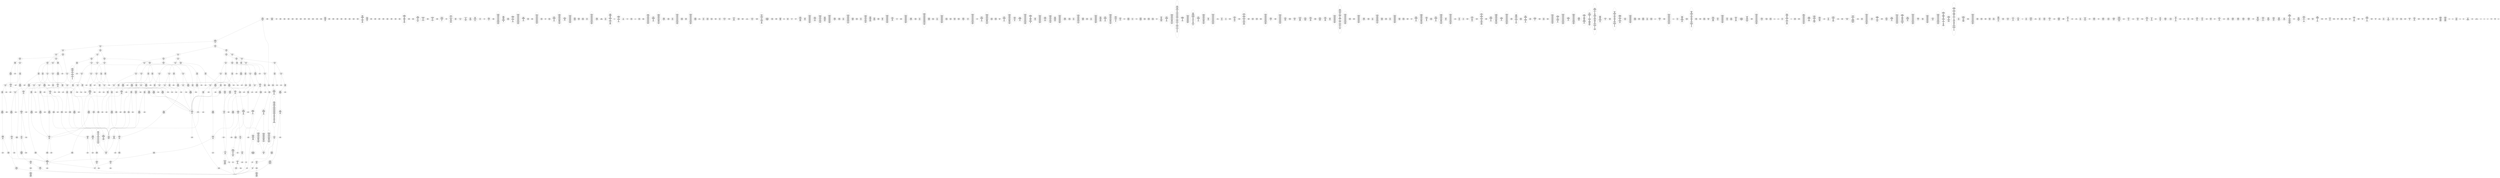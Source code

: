 /* Generated by GvGen v.1.0 (https://www.github.com/stricaud/gvgen) */

digraph G {
compound=true;
   node1 [label="[anywhere]"];
   node2 [label="# 0x0
PUSHX Data
PUSHX Data
MSTORE
PUSHX LogicData
CALLDATASIZE
LT
PUSHX Data
JUMPI
"];
   node3 [label="# 0xd
PUSHX Data
CALLDATALOAD
PUSHX BitData
SHR
PUSHX LogicData
GT
PUSHX Data
JUMPI
"];
   node4 [label="# 0x1e
PUSHX LogicData
GT
PUSHX Data
JUMPI
"];
   node5 [label="# 0x29
PUSHX LogicData
GT
PUSHX Data
JUMPI
"];
   node6 [label="# 0x34
PUSHX LogicData
GT
PUSHX Data
JUMPI
"];
   node7 [label="# 0x3f
PUSHX LogicData
EQ
PUSHX Data
JUMPI
"];
   node8 [label="# 0x4a
PUSHX LogicData
EQ
PUSHX Data
JUMPI
"];
   node9 [label="# 0x55
PUSHX LogicData
EQ
PUSHX Data
JUMPI
"];
   node10 [label="# 0x60
PUSHX LogicData
EQ
PUSHX Data
JUMPI
"];
   node11 [label="# 0x6b
PUSHX Data
REVERT
"];
   node12 [label="# 0x6f
JUMPDEST
PUSHX LogicData
EQ
PUSHX Data
JUMPI
"];
   node13 [label="# 0x7b
PUSHX LogicData
EQ
PUSHX Data
JUMPI
"];
   node14 [label="# 0x86
PUSHX LogicData
EQ
PUSHX Data
JUMPI
"];
   node15 [label="# 0x91
PUSHX Data
REVERT
"];
   node16 [label="# 0x95
JUMPDEST
PUSHX LogicData
GT
PUSHX Data
JUMPI
"];
   node17 [label="# 0xa1
PUSHX LogicData
EQ
PUSHX Data
JUMPI
"];
   node18 [label="# 0xac
PUSHX LogicData
EQ
PUSHX Data
JUMPI
"];
   node19 [label="# 0xb7
PUSHX LogicData
EQ
PUSHX Data
JUMPI
"];
   node20 [label="# 0xc2
PUSHX Data
REVERT
"];
   node21 [label="# 0xc6
JUMPDEST
PUSHX LogicData
EQ
PUSHX Data
JUMPI
"];
   node22 [label="# 0xd2
PUSHX LogicData
EQ
PUSHX Data
JUMPI
"];
   node23 [label="# 0xdd
PUSHX LogicData
EQ
PUSHX Data
JUMPI
"];
   node24 [label="# 0xe8
PUSHX Data
REVERT
"];
   node25 [label="# 0xec
JUMPDEST
PUSHX LogicData
GT
PUSHX Data
JUMPI
"];
   node26 [label="# 0xf8
PUSHX LogicData
GT
PUSHX Data
JUMPI
"];
   node27 [label="# 0x103
PUSHX LogicData
EQ
PUSHX Data
JUMPI
"];
   node28 [label="# 0x10e
PUSHX LogicData
EQ
PUSHX Data
JUMPI
"];
   node29 [label="# 0x119
PUSHX LogicData
EQ
PUSHX Data
JUMPI
"];
   node30 [label="# 0x124
PUSHX Data
REVERT
"];
   node31 [label="# 0x128
JUMPDEST
PUSHX LogicData
EQ
PUSHX Data
JUMPI
"];
   node32 [label="# 0x134
PUSHX LogicData
EQ
PUSHX Data
JUMPI
"];
   node33 [label="# 0x13f
PUSHX LogicData
EQ
PUSHX Data
JUMPI
"];
   node34 [label="# 0x14a
PUSHX Data
REVERT
"];
   node35 [label="# 0x14e
JUMPDEST
PUSHX LogicData
GT
PUSHX Data
JUMPI
"];
   node36 [label="# 0x15a
PUSHX LogicData
EQ
PUSHX Data
JUMPI
"];
   node37 [label="# 0x165
PUSHX LogicData
EQ
PUSHX Data
JUMPI
"];
   node38 [label="# 0x170
PUSHX LogicData
EQ
PUSHX Data
JUMPI
"];
   node39 [label="# 0x17b
PUSHX Data
REVERT
"];
   node40 [label="# 0x17f
JUMPDEST
PUSHX LogicData
EQ
PUSHX Data
JUMPI
"];
   node41 [label="# 0x18b
PUSHX LogicData
EQ
PUSHX Data
JUMPI
"];
   node42 [label="# 0x196
PUSHX LogicData
EQ
PUSHX Data
JUMPI
"];
   node43 [label="# 0x1a1
PUSHX Data
REVERT
"];
   node44 [label="# 0x1a5
JUMPDEST
PUSHX LogicData
GT
PUSHX Data
JUMPI
"];
   node45 [label="# 0x1b1
PUSHX LogicData
GT
PUSHX Data
JUMPI
"];
   node46 [label="# 0x1bc
PUSHX LogicData
GT
PUSHX Data
JUMPI
"];
   node47 [label="# 0x1c7
PUSHX LogicData
EQ
PUSHX Data
JUMPI
"];
   node48 [label="# 0x1d2
PUSHX LogicData
EQ
PUSHX Data
JUMPI
"];
   node49 [label="# 0x1dd
PUSHX LogicData
EQ
PUSHX Data
JUMPI
"];
   node50 [label="# 0x1e8
PUSHX Data
REVERT
"];
   node51 [label="# 0x1ec
JUMPDEST
PUSHX LogicData
EQ
PUSHX Data
JUMPI
"];
   node52 [label="# 0x1f8
PUSHX LogicData
EQ
PUSHX Data
JUMPI
"];
   node53 [label="# 0x203
PUSHX LogicData
EQ
PUSHX Data
JUMPI
"];
   node54 [label="# 0x20e
PUSHX Data
REVERT
"];
   node55 [label="# 0x212
JUMPDEST
PUSHX LogicData
GT
PUSHX Data
JUMPI
"];
   node56 [label="# 0x21e
PUSHX LogicData
EQ
PUSHX Data
JUMPI
"];
   node57 [label="# 0x229
PUSHX LogicData
EQ
PUSHX Data
JUMPI
"];
   node58 [label="# 0x234
PUSHX LogicData
EQ
PUSHX Data
JUMPI
"];
   node59 [label="# 0x23f
PUSHX Data
REVERT
"];
   node60 [label="# 0x243
JUMPDEST
PUSHX LogicData
EQ
PUSHX Data
JUMPI
"];
   node61 [label="# 0x24f
PUSHX LogicData
EQ
PUSHX Data
JUMPI
"];
   node62 [label="# 0x25a
PUSHX LogicData
EQ
PUSHX Data
JUMPI
"];
   node63 [label="# 0x265
PUSHX Data
REVERT
"];
   node64 [label="# 0x269
JUMPDEST
PUSHX LogicData
GT
PUSHX Data
JUMPI
"];
   node65 [label="# 0x275
PUSHX LogicData
GT
PUSHX Data
JUMPI
"];
   node66 [label="# 0x280
PUSHX LogicData
EQ
PUSHX Data
JUMPI
"];
   node67 [label="# 0x28b
PUSHX LogicData
EQ
PUSHX Data
JUMPI
"];
   node68 [label="# 0x296
PUSHX LogicData
EQ
PUSHX Data
JUMPI
"];
   node69 [label="# 0x2a1
PUSHX Data
REVERT
"];
   node70 [label="# 0x2a5
JUMPDEST
PUSHX LogicData
EQ
PUSHX Data
JUMPI
"];
   node71 [label="# 0x2b1
PUSHX LogicData
EQ
PUSHX Data
JUMPI
"];
   node72 [label="# 0x2bc
PUSHX LogicData
EQ
PUSHX Data
JUMPI
"];
   node73 [label="# 0x2c7
PUSHX Data
REVERT
"];
   node74 [label="# 0x2cb
JUMPDEST
PUSHX LogicData
GT
PUSHX Data
JUMPI
"];
   node75 [label="# 0x2d7
PUSHX LogicData
EQ
PUSHX Data
JUMPI
"];
   node76 [label="# 0x2e2
PUSHX LogicData
EQ
PUSHX Data
JUMPI
"];
   node77 [label="# 0x2ed
PUSHX LogicData
EQ
PUSHX Data
JUMPI
"];
   node78 [label="# 0x2f8
PUSHX Data
REVERT
"];
   node79 [label="# 0x2fc
JUMPDEST
PUSHX LogicData
EQ
PUSHX Data
JUMPI
"];
   node80 [label="# 0x308
PUSHX LogicData
EQ
PUSHX Data
JUMPI
"];
   node81 [label="# 0x313
PUSHX LogicData
EQ
PUSHX Data
JUMPI
"];
   node82 [label="# 0x31e
JUMPDEST
PUSHX Data
REVERT
"];
   node83 [label="# 0x323
JUMPDEST
CALLVALUE
ISZERO
PUSHX Data
JUMPI
"];
   node84 [label="# 0x32b
PUSHX Data
REVERT
"];
   node85 [label="# 0x32f
JUMPDEST
PUSHX Data
PUSHX Data
CALLDATASIZE
PUSHX Data
PUSHX Data
JUMP
"];
   node86 [label="# 0x33e
JUMPDEST
PUSHX Data
JUMP
"];
   node87 [label="# 0x343
JUMPDEST
PUSHX MemData
MLOAD
ISZERO
ISZERO
MSTORE
PUSHX ArithData
ADD
"];
   node88 [label="# 0x34f
JUMPDEST
PUSHX MemData
MLOAD
SUB
RETURN
"];
   node89 [label="# 0x358
JUMPDEST
CALLVALUE
ISZERO
PUSHX Data
JUMPI
"];
   node90 [label="# 0x360
PUSHX Data
REVERT
"];
   node91 [label="# 0x364
JUMPDEST
PUSHX Data
PUSHX Data
JUMP
"];
   node92 [label="# 0x36d
JUMPDEST
PUSHX MemData
MLOAD
PUSHX Data
PUSHX Data
JUMP
"];
   node93 [label="# 0x37a
JUMPDEST
CALLVALUE
ISZERO
PUSHX Data
JUMPI
"];
   node94 [label="# 0x382
PUSHX Data
REVERT
"];
   node95 [label="# 0x386
JUMPDEST
PUSHX Data
PUSHX Data
JUMP
"];
   node96 [label="# 0x38f
JUMPDEST
STOP
"];
   node97 [label="# 0x391
JUMPDEST
CALLVALUE
ISZERO
PUSHX Data
JUMPI
"];
   node98 [label="# 0x399
PUSHX Data
REVERT
"];
   node99 [label="# 0x39d
JUMPDEST
PUSHX Data
PUSHX Data
CALLDATASIZE
PUSHX Data
PUSHX Data
JUMP
"];
   node100 [label="# 0x3ac
JUMPDEST
PUSHX Data
JUMP
"];
   node101 [label="# 0x3b1
JUMPDEST
PUSHX MemData
MLOAD
PUSHX ArithData
PUSHX BitData
PUSHX BitData
SHL
SUB
AND
MSTORE
PUSHX ArithData
ADD
PUSHX Data
JUMP
"];
   node102 [label="# 0x3c9
JUMPDEST
CALLVALUE
ISZERO
PUSHX Data
JUMPI
"];
   node103 [label="# 0x3d1
PUSHX Data
REVERT
"];
   node104 [label="# 0x3d5
JUMPDEST
PUSHX Data
PUSHX Data
CALLDATASIZE
PUSHX Data
PUSHX Data
JUMP
"];
   node105 [label="# 0x3e4
JUMPDEST
PUSHX Data
JUMP
"];
   node106 [label="# 0x3e9
JUMPDEST
CALLVALUE
ISZERO
PUSHX Data
JUMPI
"];
   node107 [label="# 0x3f1
PUSHX Data
REVERT
"];
   node108 [label="# 0x3f5
JUMPDEST
PUSHX StorData
SLOAD
"];
   node109 [label="# 0x3fa
JUMPDEST
PUSHX MemData
MLOAD
MSTORE
PUSHX ArithData
ADD
PUSHX Data
JUMP
"];
   node110 [label="# 0x408
JUMPDEST
CALLVALUE
ISZERO
PUSHX Data
JUMPI
"];
   node111 [label="# 0x410
PUSHX Data
REVERT
"];
   node112 [label="# 0x414
JUMPDEST
PUSHX Data
PUSHX Data
CALLDATASIZE
PUSHX Data
PUSHX Data
JUMP
"];
   node113 [label="# 0x423
JUMPDEST
PUSHX Data
JUMP
"];
   node114 [label="# 0x428
JUMPDEST
CALLVALUE
ISZERO
PUSHX Data
JUMPI
"];
   node115 [label="# 0x430
PUSHX Data
REVERT
"];
   node116 [label="# 0x434
JUMPDEST
PUSHX Data
PUSHX Data
CALLDATASIZE
PUSHX Data
PUSHX Data
JUMP
"];
   node117 [label="# 0x443
JUMPDEST
PUSHX Data
JUMP
"];
   node118 [label="# 0x448
JUMPDEST
CALLVALUE
ISZERO
PUSHX Data
JUMPI
"];
   node119 [label="# 0x450
PUSHX Data
REVERT
"];
   node120 [label="# 0x454
JUMPDEST
PUSHX Data
PUSHX Data
CALLDATASIZE
PUSHX Data
PUSHX Data
JUMP
"];
   node121 [label="# 0x463
JUMPDEST
PUSHX Data
JUMP
"];
   node122 [label="# 0x468
JUMPDEST
CALLVALUE
ISZERO
PUSHX Data
JUMPI
"];
   node123 [label="# 0x470
PUSHX Data
REVERT
"];
   node124 [label="# 0x474
JUMPDEST
PUSHX Data
PUSHX Data
CALLDATASIZE
PUSHX Data
PUSHX Data
JUMP
"];
   node125 [label="# 0x483
JUMPDEST
PUSHX Data
JUMP
"];
   node126 [label="# 0x488
JUMPDEST
CALLVALUE
ISZERO
PUSHX Data
JUMPI
"];
   node127 [label="# 0x490
PUSHX Data
REVERT
"];
   node128 [label="# 0x494
JUMPDEST
PUSHX Data
PUSHX Data
JUMP
"];
   node129 [label="# 0x49d
JUMPDEST
CALLVALUE
ISZERO
PUSHX Data
JUMPI
"];
   node130 [label="# 0x4a5
PUSHX Data
REVERT
"];
   node131 [label="# 0x4a9
JUMPDEST
PUSHX Data
PUSHX Data
CALLDATASIZE
PUSHX Data
PUSHX Data
JUMP
"];
   node132 [label="# 0x4b8
JUMPDEST
PUSHX Data
JUMP
"];
   node133 [label="# 0x4bd
JUMPDEST
CALLVALUE
ISZERO
PUSHX Data
JUMPI
"];
   node134 [label="# 0x4c5
PUSHX Data
REVERT
"];
   node135 [label="# 0x4c9
JUMPDEST
PUSHX Data
PUSHX Data
CALLDATASIZE
PUSHX Data
PUSHX Data
JUMP
"];
   node136 [label="# 0x4d8
JUMPDEST
PUSHX Data
JUMP
"];
   node137 [label="# 0x4dd
JUMPDEST
PUSHX Data
PUSHX Data
CALLDATASIZE
PUSHX Data
PUSHX Data
JUMP
"];
   node138 [label="# 0x4eb
JUMPDEST
PUSHX Data
JUMP
"];
   node139 [label="# 0x4f0
JUMPDEST
PUSHX Data
PUSHX Data
CALLDATASIZE
PUSHX Data
PUSHX Data
JUMP
"];
   node140 [label="# 0x4fe
JUMPDEST
PUSHX Data
JUMP
"];
   node141 [label="# 0x503
JUMPDEST
CALLVALUE
ISZERO
PUSHX Data
JUMPI
"];
   node142 [label="# 0x50b
PUSHX Data
REVERT
"];
   node143 [label="# 0x50f
JUMPDEST
PUSHX Data
PUSHX Data
CALLDATASIZE
PUSHX Data
PUSHX Data
JUMP
"];
   node144 [label="# 0x51e
JUMPDEST
PUSHX Data
JUMP
"];
   node145 [label="# 0x523
JUMPDEST
CALLVALUE
ISZERO
PUSHX Data
JUMPI
"];
   node146 [label="# 0x52b
PUSHX Data
REVERT
"];
   node147 [label="# 0x52f
JUMPDEST
PUSHX StorData
SLOAD
PUSHX Data
PUSHX BitData
AND
JUMP
"];
   node148 [label="# 0x53d
JUMPDEST
CALLVALUE
ISZERO
PUSHX Data
JUMPI
"];
   node149 [label="# 0x545
PUSHX Data
REVERT
"];
   node150 [label="# 0x549
JUMPDEST
PUSHX Data
PUSHX Data
CALLDATASIZE
PUSHX Data
PUSHX Data
JUMP
"];
   node151 [label="# 0x558
JUMPDEST
PUSHX Data
PUSHX Data
MSTORE
PUSHX Data
MSTORE
PUSHX Data
SHA3
SLOAD
JUMP
"];
   node152 [label="# 0x56a
JUMPDEST
CALLVALUE
ISZERO
PUSHX Data
JUMPI
"];
   node153 [label="# 0x572
PUSHX Data
REVERT
"];
   node154 [label="# 0x576
JUMPDEST
PUSHX Data
PUSHX Data
CALLDATASIZE
PUSHX Data
PUSHX Data
JUMP
"];
   node155 [label="# 0x585
JUMPDEST
PUSHX Data
JUMP
"];
   node156 [label="# 0x58a
JUMPDEST
CALLVALUE
ISZERO
PUSHX Data
JUMPI
"];
   node157 [label="# 0x592
PUSHX Data
REVERT
"];
   node158 [label="# 0x596
JUMPDEST
PUSHX Data
PUSHX Data
JUMP
"];
   node159 [label="# 0x5a5
JUMPDEST
CALLVALUE
ISZERO
PUSHX Data
JUMPI
"];
   node160 [label="# 0x5ad
PUSHX Data
REVERT
"];
   node161 [label="# 0x5b1
JUMPDEST
PUSHX Data
PUSHX Data
JUMP
"];
   node162 [label="# 0x5bb
JUMPDEST
CALLVALUE
ISZERO
PUSHX Data
JUMPI
"];
   node163 [label="# 0x5c3
PUSHX Data
REVERT
"];
   node164 [label="# 0x5c7
JUMPDEST
PUSHX Data
PUSHX Data
CALLDATASIZE
PUSHX Data
PUSHX Data
JUMP
"];
   node165 [label="# 0x5d6
JUMPDEST
PUSHX Data
JUMP
"];
   node166 [label="# 0x5db
JUMPDEST
CALLVALUE
ISZERO
PUSHX Data
JUMPI
"];
   node167 [label="# 0x5e3
PUSHX Data
REVERT
"];
   node168 [label="# 0x5e7
JUMPDEST
PUSHX Data
PUSHX Data
CALLDATASIZE
PUSHX Data
PUSHX Data
JUMP
"];
   node169 [label="# 0x5f6
JUMPDEST
PUSHX Data
JUMP
"];
   node170 [label="# 0x5fb
JUMPDEST
CALLVALUE
ISZERO
PUSHX Data
JUMPI
"];
   node171 [label="# 0x603
PUSHX Data
REVERT
"];
   node172 [label="# 0x607
JUMPDEST
PUSHX Data
PUSHX Data
CALLDATASIZE
PUSHX Data
PUSHX Data
JUMP
"];
   node173 [label="# 0x616
JUMPDEST
PUSHX Data
JUMP
"];
   node174 [label="# 0x61b
JUMPDEST
CALLVALUE
ISZERO
PUSHX Data
JUMPI
"];
   node175 [label="# 0x623
PUSHX Data
REVERT
"];
   node176 [label="# 0x627
JUMPDEST
PUSHX Data
PUSHX Data
JUMP
"];
   node177 [label="# 0x630
JUMPDEST
CALLVALUE
ISZERO
PUSHX Data
JUMPI
"];
   node178 [label="# 0x638
PUSHX Data
REVERT
"];
   node179 [label="# 0x63c
JUMPDEST
PUSHX Data
PUSHX Data
JUMP
"];
   node180 [label="# 0x64c
JUMPDEST
PUSHX Data
PUSHX Data
CALLDATASIZE
PUSHX Data
PUSHX Data
JUMP
"];
   node181 [label="# 0x65a
JUMPDEST
PUSHX Data
JUMP
"];
   node182 [label="# 0x65f
JUMPDEST
CALLVALUE
ISZERO
PUSHX Data
JUMPI
"];
   node183 [label="# 0x667
PUSHX Data
REVERT
"];
   node184 [label="# 0x66b
JUMPDEST
PUSHX Data
PUSHX Data
JUMP
"];
   node185 [label="# 0x693
JUMPDEST
CALLVALUE
ISZERO
PUSHX Data
JUMPI
"];
   node186 [label="# 0x69b
PUSHX Data
REVERT
"];
   node187 [label="# 0x69f
JUMPDEST
PUSHX StorData
SLOAD
PUSHX ArithData
PUSHX BitData
PUSHX BitData
SHL
SUB
AND
PUSHX Data
JUMP
"];
   node188 [label="# 0x6b1
JUMPDEST
CALLVALUE
ISZERO
PUSHX Data
JUMPI
"];
   node189 [label="# 0x6b9
PUSHX Data
REVERT
"];
   node190 [label="# 0x6bd
JUMPDEST
PUSHX Data
PUSHX Data
CALLDATASIZE
PUSHX Data
PUSHX Data
JUMP
"];
   node191 [label="# 0x6cc
JUMPDEST
PUSHX Data
JUMP
"];
   node192 [label="# 0x6d1
JUMPDEST
CALLVALUE
ISZERO
PUSHX Data
JUMPI
"];
   node193 [label="# 0x6d9
PUSHX Data
REVERT
"];
   node194 [label="# 0x6dd
JUMPDEST
PUSHX StorData
SLOAD
PUSHX StorData
SLOAD
PUSHX Data
PUSHX BitData
AND
PUSHX Data
DIV
AND
PUSHX BitData
PUSHX BitData
SHL
DIV
AND
PUSHX BitData
PUSHX BitData
PUSHX BitData
SHL
DIV
AND
PUSHX BitData
PUSHX BitData
SHL
DIV
AND
AND
DIV
AND
JUMP
"];
   node195 [label="# 0x72f
JUMPDEST
PUSHX Data
MLOAD
PUSHX BitData
AND
MSTORE
AND
PUSHX ArithData
ADD
MSTORE
AND
ADD
MSTORE
PUSHX BitData
AND
PUSHX ArithData
ADD
MSTORE
AND
PUSHX ArithData
ADD
MSTORE
AND
PUSHX ArithData
ADD
MSTORE
AND
PUSHX ArithData
ADD
MSTORE
PUSHX ArithData
ADD
PUSHX Data
JUMP
"];
   node196 [label="# 0x77e
JUMPDEST
CALLVALUE
ISZERO
PUSHX Data
JUMPI
"];
   node197 [label="# 0x786
PUSHX Data
REVERT
"];
   node198 [label="# 0x78a
JUMPDEST
PUSHX Data
PUSHX Data
CALLDATASIZE
PUSHX Data
PUSHX Data
JUMP
"];
   node199 [label="# 0x799
JUMPDEST
PUSHX Data
JUMP
"];
   node200 [label="# 0x79e
JUMPDEST
CALLVALUE
ISZERO
PUSHX Data
JUMPI
"];
   node201 [label="# 0x7a6
PUSHX Data
REVERT
"];
   node202 [label="# 0x7aa
JUMPDEST
PUSHX Data
PUSHX Data
CALLDATASIZE
PUSHX Data
PUSHX Data
JUMP
"];
   node203 [label="# 0x7b9
JUMPDEST
PUSHX Data
JUMP
"];
   node204 [label="# 0x7be
JUMPDEST
PUSHX Data
MLOAD
MLOAD
PUSHX ArithData
PUSHX BitData
PUSHX BitData
SHL
SUB
AND
MSTORE
PUSHX ArithData
ADD
MLOAD
PUSHX BitData
AND
ADD
MSTORE
ADD
PUSHX Data
JUMP
"];
   node205 [label="# 0x7ec
JUMPDEST
CALLVALUE
ISZERO
PUSHX Data
JUMPI
"];
   node206 [label="# 0x7f4
PUSHX Data
REVERT
"];
   node207 [label="# 0x7f8
JUMPDEST
PUSHX Data
PUSHX Data
JUMP
"];
   node208 [label="# 0x801
JUMPDEST
CALLVALUE
ISZERO
PUSHX Data
JUMPI
"];
   node209 [label="# 0x809
PUSHX Data
REVERT
"];
   node210 [label="# 0x80d
JUMPDEST
PUSHX Data
PUSHX Data
CALLDATASIZE
PUSHX Data
PUSHX Data
JUMP
"];
   node211 [label="# 0x81c
JUMPDEST
PUSHX Data
PUSHX Data
MSTORE
PUSHX Data
MSTORE
PUSHX Data
SHA3
SLOAD
JUMP
"];
   node212 [label="# 0x82e
JUMPDEST
CALLVALUE
ISZERO
PUSHX Data
JUMPI
"];
   node213 [label="# 0x836
PUSHX Data
REVERT
"];
   node214 [label="# 0x83a
JUMPDEST
PUSHX Data
PUSHX Data
CALLDATASIZE
PUSHX Data
PUSHX Data
JUMP
"];
   node215 [label="# 0x849
JUMPDEST
PUSHX Data
JUMP
"];
   node216 [label="# 0x84e
JUMPDEST
CALLVALUE
ISZERO
PUSHX Data
JUMPI
"];
   node217 [label="# 0x856
PUSHX Data
REVERT
"];
   node218 [label="# 0x85a
JUMPDEST
PUSHX Data
PUSHX Data
CALLDATASIZE
PUSHX Data
PUSHX Data
JUMP
"];
   node219 [label="# 0x869
JUMPDEST
PUSHX Data
JUMP
"];
   node220 [label="# 0x86e
JUMPDEST
CALLVALUE
ISZERO
PUSHX Data
JUMPI
"];
   node221 [label="# 0x876
PUSHX Data
REVERT
"];
   node222 [label="# 0x87a
JUMPDEST
PUSHX Data
PUSHX Data
CALLDATASIZE
PUSHX Data
PUSHX Data
JUMP
"];
   node223 [label="# 0x889
JUMPDEST
PUSHX Data
JUMP
"];
   node224 [label="# 0x88e
JUMPDEST
CALLVALUE
ISZERO
PUSHX Data
JUMPI
"];
   node225 [label="# 0x896
PUSHX Data
REVERT
"];
   node226 [label="# 0x89a
JUMPDEST
PUSHX Data
PUSHX Data
CALLDATASIZE
PUSHX Data
PUSHX Data
JUMP
"];
   node227 [label="# 0x8a9
JUMPDEST
PUSHX Data
JUMP
"];
   node228 [label="# 0x8ae
JUMPDEST
CALLVALUE
ISZERO
PUSHX Data
JUMPI
"];
   node229 [label="# 0x8b6
PUSHX Data
REVERT
"];
   node230 [label="# 0x8ba
JUMPDEST
PUSHX Data
PUSHX Data
CALLDATASIZE
PUSHX Data
PUSHX Data
JUMP
"];
   node231 [label="# 0x8c9
JUMPDEST
PUSHX Data
JUMP
"];
   node232 [label="# 0x8ce
JUMPDEST
CALLVALUE
ISZERO
PUSHX Data
JUMPI
"];
   node233 [label="# 0x8d6
PUSHX Data
REVERT
"];
   node234 [label="# 0x8da
JUMPDEST
PUSHX Data
PUSHX Data
JUMP
"];
   node235 [label="# 0x8ea
JUMPDEST
PUSHX Data
PUSHX Data
CALLDATASIZE
PUSHX Data
PUSHX Data
JUMP
"];
   node236 [label="# 0x8f8
JUMPDEST
PUSHX Data
JUMP
"];
   node237 [label="# 0x8fd
JUMPDEST
CALLVALUE
ISZERO
PUSHX Data
JUMPI
"];
   node238 [label="# 0x905
PUSHX Data
REVERT
"];
   node239 [label="# 0x909
JUMPDEST
PUSHX Data
PUSHX Data
CALLDATASIZE
PUSHX Data
PUSHX Data
JUMP
"];
   node240 [label="# 0x918
JUMPDEST
PUSHX Data
JUMP
"];
   node241 [label="# 0x91d
JUMPDEST
CALLVALUE
ISZERO
PUSHX Data
JUMPI
"];
   node242 [label="# 0x925
PUSHX Data
REVERT
"];
   node243 [label="# 0x929
JUMPDEST
PUSHX Data
PUSHX StorData
SLOAD
JUMP
"];
   node244 [label="# 0x933
JUMPDEST
CALLVALUE
ISZERO
PUSHX Data
JUMPI
"];
   node245 [label="# 0x93b
PUSHX Data
REVERT
"];
   node246 [label="# 0x93f
JUMPDEST
PUSHX Data
PUSHX Data
CALLDATASIZE
PUSHX Data
PUSHX Data
JUMP
"];
   node247 [label="# 0x94e
JUMPDEST
PUSHX Data
JUMP
"];
   node248 [label="# 0x953
JUMPDEST
CALLVALUE
ISZERO
PUSHX Data
JUMPI
"];
   node249 [label="# 0x95b
PUSHX Data
REVERT
"];
   node250 [label="# 0x95f
JUMPDEST
PUSHX Data
PUSHX Data
CALLDATASIZE
PUSHX Data
PUSHX Data
JUMP
"];
   node251 [label="# 0x96e
JUMPDEST
PUSHX ArithData
PUSHX BitData
PUSHX BitData
SHL
SUB
AND
PUSHX Data
MSTORE
PUSHX Data
PUSHX Data
MSTORE
PUSHX Data
SHA3
AND
MSTORE
MSTORE
SHA3
SLOAD
PUSHX BitData
AND
JUMP
"];
   node252 [label="# 0x99c
JUMPDEST
CALLVALUE
ISZERO
PUSHX Data
JUMPI
"];
   node253 [label="# 0x9a4
PUSHX Data
REVERT
"];
   node254 [label="# 0x9a8
JUMPDEST
PUSHX Data
PUSHX Data
CALLDATASIZE
PUSHX Data
PUSHX Data
JUMP
"];
   node255 [label="# 0x9b7
JUMPDEST
PUSHX Data
JUMP
"];
   node256 [label="# 0x9bc
JUMPDEST
CALLVALUE
ISZERO
PUSHX Data
JUMPI
"];
   node257 [label="# 0x9c4
PUSHX Data
REVERT
"];
   node258 [label="# 0x9c8
JUMPDEST
PUSHX Data
PUSHX Data
CALLDATASIZE
PUSHX Data
PUSHX Data
JUMP
"];
   node259 [label="# 0x9d7
JUMPDEST
PUSHX Data
JUMP
"];
   node260 [label="# 0x9dc
JUMPDEST
CALLVALUE
ISZERO
PUSHX Data
JUMPI
"];
   node261 [label="# 0x9e4
PUSHX Data
REVERT
"];
   node262 [label="# 0x9e8
JUMPDEST
PUSHX Data
PUSHX Data
JUMP
"];
   node263 [label="# 0x9f2
JUMPDEST
PUSHX Data
PUSHX ArithData
PUSHX BitData
PUSHX BitData
SHL
SUB
NOT
AND
PUSHX BitData
PUSHX BitData
SHL
EQ
PUSHX Data
JUMPI
"];
   node264 [label="# 0xa0e
PUSHX ArithData
PUSHX BitData
PUSHX BitData
SHL
SUB
NOT
AND
PUSHX BitData
PUSHX BitData
SHL
EQ
"];
   node265 [label="# 0xa23
JUMPDEST
PUSHX Data
JUMPI
"];
   node266 [label="# 0xa29
PUSHX ArithData
PUSHX BitData
PUSHX BitData
SHL
SUB
NOT
AND
PUSHX BitData
PUSHX BitData
SHL
EQ
"];
   node267 [label="# 0xa3e
JUMPDEST
PUSHX Data
JUMPI
"];
   node268 [label="# 0xa44
PUSHX BitData
PUSHX BitData
SHL
PUSHX ArithData
PUSHX BitData
PUSHX BitData
SHL
SUB
NOT
AND
EQ
"];
   node269 [label="# 0xa59
JUMPDEST
JUMP
"];
   node270 [label="# 0xa5f
JUMPDEST
PUSHX Data
PUSHX StorData
SLOAD
PUSHX Data
PUSHX Data
JUMP
"];
   node271 [label="# 0xa6e
JUMPDEST
PUSHX ArithData
ADD
PUSHX ArithData
DIV
MUL
PUSHX ArithData
ADD
PUSHX MemData
MLOAD
ADD
PUSHX Data
MSTORE
MSTORE
PUSHX ArithData
ADD
SLOAD
PUSHX Data
PUSHX Data
JUMP
"];
   node272 [label="# 0xa9a
JUMPDEST
ISZERO
PUSHX Data
JUMPI
"];
   node273 [label="# 0xaa1
PUSHX LogicData
LT
PUSHX Data
JUMPI
"];
   node274 [label="# 0xaa9
PUSHX ArithData
SLOAD
DIV
MUL
MSTORE
PUSHX ArithData
ADD
PUSHX Data
JUMP
"];
   node275 [label="# 0xabc
JUMPDEST
ADD
PUSHX Data
MSTORE
PUSHX Data
PUSHX Data
SHA3
"];
   node276 [label="# 0xaca
JUMPDEST
SLOAD
MSTORE
PUSHX ArithData
ADD
PUSHX ArithData
ADD
GT
PUSHX Data
JUMPI
"];
   node277 [label="# 0xade
SUB
PUSHX BitData
AND
ADD
"];
   node278 [label="# 0xae7
JUMPDEST
JUMP
"];
   node279 [label="# 0xaf1
JUMPDEST
PUSHX StorData
SLOAD
PUSHX ArithData
PUSHX BitData
PUSHX BitData
SHL
SUB
AND
CALLER
EQ
PUSHX Data
JUMPI
"];
   node280 [label="# 0xb04
PUSHX MemData
MLOAD
PUSHX BitData
PUSHX BitData
SHL
MSTORE
PUSHX Data
PUSHX ArithData
ADD
MSTORE
PUSHX ArithData
ADD
MSTORE
PUSHX MemData
MLOAD
PUSHX Data
PUSHX Data
CODECOPY
MLOAD
MSTORE
PUSHX ArithData
ADD
MSTORE
PUSHX ArithData
ADD
"];
   node281 [label="# 0xb35
JUMPDEST
PUSHX MemData
MLOAD
SUB
REVERT
"];
   node282 [label="# 0xb3e
JUMPDEST
PUSHX MemData
MLOAD
SELFBALANCE
CALLER
ISZERO
PUSHX ArithData
MUL
PUSHX Data
CALL
ISZERO
ISZERO
PUSHX Data
JUMPI
"];
   node283 [label="# 0xb64
RETURNDATASIZE
PUSHX Data
RETURNDATACOPY
RETURNDATASIZE
PUSHX Data
REVERT
"];
   node284 [label="# 0xb6d
JUMPDEST
JUMP
"];
   node285 [label="# 0xb71
JUMPDEST
PUSHX Data
PUSHX Data
PUSHX StorData
SLOAD
GT
JUMP
"];
   node286 [label="# 0xb7e
JUMPDEST
PUSHX Data
JUMPI
"];
   node287 [label="# 0xb83
PUSHX MemData
MLOAD
PUSHX BitData
PUSHX BitData
SHL
MSTORE
PUSHX Data
PUSHX ArithData
ADD
MSTORE
PUSHX Data
PUSHX ArithData
ADD
MSTORE
PUSHX Data
PUSHX ArithData
ADD
MSTORE
PUSHX BitData
PUSHX BitData
SHL
PUSHX ArithData
ADD
MSTORE
PUSHX ArithData
ADD
PUSHX Data
JUMP
"];
   node288 [label="# 0xbe0
JUMPDEST
PUSHX Data
MSTORE
PUSHX Data
PUSHX Data
MSTORE
PUSHX Data
SHA3
SLOAD
PUSHX ArithData
PUSHX BitData
PUSHX BitData
SHL
SUB
AND
JUMP
"];
   node289 [label="# 0xbfc
JUMPDEST
PUSHX Data
PUSHX Data
PUSHX Data
JUMP
"];
   node290 [label="# 0xc07
JUMPDEST
PUSHX ArithData
PUSHX BitData
PUSHX BitData
SHL
SUB
AND
PUSHX ArithData
PUSHX BitData
PUSHX BitData
SHL
SUB
AND
EQ
ISZERO
PUSHX Data
JUMPI
"];
   node291 [label="# 0xc24
PUSHX MemData
MLOAD
PUSHX BitData
PUSHX BitData
SHL
MSTORE
PUSHX Data
PUSHX ArithData
ADD
MSTORE
PUSHX Data
PUSHX ArithData
ADD
MSTORE
PUSHX Data
PUSHX ArithData
ADD
MSTORE
PUSHX BitData
PUSHX BitData
SHL
PUSHX ArithData
ADD
MSTORE
PUSHX ArithData
ADD
PUSHX Data
JUMP
"];
   node292 [label="# 0xc76
JUMPDEST
CALLER
PUSHX ArithData
PUSHX BitData
PUSHX BitData
SHL
SUB
AND
EQ
PUSHX Data
JUMPI
"];
   node293 [label="# 0xc88
PUSHX Data
CALLER
PUSHX Data
JUMP
"];
   node294 [label="# 0xc92
JUMPDEST
PUSHX Data
JUMPI
"];
   node295 [label="# 0xc97
PUSHX MemData
MLOAD
PUSHX BitData
PUSHX BitData
SHL
MSTORE
PUSHX Data
PUSHX ArithData
ADD
MSTORE
PUSHX Data
PUSHX ArithData
ADD
MSTORE
PUSHX Data
PUSHX ArithData
ADD
MSTORE
PUSHX Data
PUSHX ArithData
ADD
MSTORE
PUSHX ArithData
ADD
PUSHX Data
JUMP
"];
   node296 [label="# 0xd04
JUMPDEST
PUSHX Data
PUSHX Data
JUMP
"];
   node297 [label="# 0xd0f
JUMPDEST
JUMP
"];
   node298 [label="# 0xd14
JUMPDEST
PUSHX Data
PUSHX Data
JUMP
"];
   node299 [label="# 0xd1f
JUMPDEST
PUSHX StorData
SLOAD
PUSHX ArithData
PUSHX BitData
PUSHX BitData
SHL
SUB
AND
CALLER
EQ
PUSHX Data
JUMPI
"];
   node300 [label="# 0xd32
PUSHX MemData
MLOAD
PUSHX BitData
PUSHX BitData
SHL
MSTORE
PUSHX Data
PUSHX ArithData
ADD
MSTORE
PUSHX ArithData
ADD
MSTORE
PUSHX MemData
MLOAD
PUSHX Data
PUSHX Data
CODECOPY
MLOAD
MSTORE
PUSHX ArithData
ADD
MSTORE
PUSHX ArithData
ADD
PUSHX Data
JUMP
"];
   node301 [label="# 0xd67
JUMPDEST
PUSHX LogicData
PUSHX StorData
SLOAD
EQ
ISZERO
PUSHX Data
JUMPI
"];
   node302 [label="# 0xd73
PUSHX MemData
MLOAD
PUSHX BitData
PUSHX BitData
SHL
MSTORE
PUSHX Data
PUSHX ArithData
ADD
MSTORE
PUSHX Data
PUSHX ArithData
ADD
MSTORE
PUSHX Data
PUSHX ArithData
ADD
MSTORE
PUSHX ArithData
ADD
PUSHX Data
JUMP
"];
   node303 [label="# 0xdba
JUMPDEST
PUSHX Data
PUSHX Data
SSTORE
PUSHX Data
PUSHX Data
JUMP
"];
   node304 [label="# 0xdc8
JUMPDEST
PUSHX Data
PUSHX Data
SSTORE
JUMP
"];
   node305 [label="# 0xdd0
JUMPDEST
PUSHX Data
PUSHX Data
PUSHX Data
JUMP
"];
   node306 [label="# 0xddb
JUMPDEST
LT
PUSHX Data
JUMPI
"];
   node307 [label="# 0xde2
PUSHX MemData
MLOAD
PUSHX BitData
PUSHX BitData
SHL
MSTORE
PUSHX Data
PUSHX ArithData
ADD
MSTORE
PUSHX Data
PUSHX ArithData
ADD
MSTORE
PUSHX Data
PUSHX ArithData
ADD
MSTORE
PUSHX BitData
PUSHX BitData
SHL
PUSHX ArithData
ADD
MSTORE
PUSHX ArithData
ADD
PUSHX Data
JUMP
"];
   node308 [label="# 0xe34
JUMPDEST
PUSHX Data
PUSHX Data
PUSHX StorData
SLOAD
JUMP
"];
   node309 [label="# 0xe3f
JUMPDEST
PUSHX Data
PUSHX Data
"];
   node310 [label="# 0xe47
JUMPDEST
LT
ISZERO
PUSHX Data
JUMPI
"];
   node311 [label="# 0xe50
PUSHX Data
MSTORE
PUSHX Data
PUSHX ArithData
MSTORE
PUSHX Data
SHA3
MLOAD
ADD
MSTORE
SLOAD
PUSHX ArithData
PUSHX BitData
PUSHX BitData
SHL
SUB
AND
MSTORE
PUSHX BitData
PUSHX BitData
SHL
DIV
PUSHX BitData
AND
ADD
MSTORE
ISZERO
PUSHX Data
JUMPI
"];
   node312 [label="# 0xe96
MLOAD
"];
   node313 [label="# 0xe9a
JUMPDEST
PUSHX ArithData
PUSHX BitData
PUSHX BitData
SHL
SUB
AND
PUSHX ArithData
PUSHX BitData
PUSHX BitData
SHL
SUB
AND
EQ
ISZERO
PUSHX Data
JUMPI
"];
   node314 [label="# 0xeb5
EQ
ISZERO
PUSHX Data
JUMPI
"];
   node315 [label="# 0xebd
PUSHX Data
JUMP
"];
   node316 [label="# 0xec8
JUMPDEST
PUSHX Data
PUSHX Data
JUMP
"];
   node317 [label="# 0xed2
JUMPDEST
"];
   node318 [label="# 0xed6
JUMPDEST
PUSHX Data
PUSHX Data
JUMP
"];
   node319 [label="# 0xee1
JUMPDEST
PUSHX Data
JUMP
"];
   node320 [label="# 0xee9
JUMPDEST
PUSHX MemData
MLOAD
PUSHX BitData
PUSHX BitData
SHL
MSTORE
PUSHX Data
PUSHX ArithData
ADD
MSTORE
PUSHX Data
PUSHX ArithData
ADD
MSTORE
PUSHX Data
PUSHX ArithData
ADD
MSTORE
PUSHX Data
PUSHX ArithData
ADD
MSTORE
PUSHX ArithData
ADD
PUSHX Data
JUMP
"];
   node321 [label="# 0xf58
JUMPDEST
PUSHX StorData
SLOAD
PUSHX ArithData
PUSHX BitData
PUSHX BitData
SHL
SUB
AND
CALLER
EQ
PUSHX Data
JUMPI
"];
   node322 [label="# 0xf6b
PUSHX MemData
MLOAD
PUSHX BitData
PUSHX BitData
SHL
MSTORE
PUSHX Data
PUSHX ArithData
ADD
MSTORE
PUSHX ArithData
ADD
MSTORE
PUSHX MemData
MLOAD
PUSHX Data
PUSHX Data
CODECOPY
MLOAD
MSTORE
PUSHX ArithData
ADD
MSTORE
PUSHX ArithData
ADD
PUSHX Data
JUMP
"];
   node323 [label="# 0xfa0
JUMPDEST
PUSHX Data
PUSHX Data
PUSHX StorData
SLOAD
JUMP
"];
   node324 [label="# 0xfcb
JUMPDEST
PUSHX Data
PUSHX Data
JUMP
"];
   node325 [label="# 0xfd5
JUMPDEST
GT
ISZERO
PUSHX Data
JUMPI
"];
   node326 [label="# 0xfdc
PUSHX MemData
MLOAD
PUSHX BitData
PUSHX BitData
SHL
MSTORE
PUSHX Data
PUSHX ArithData
ADD
MSTORE
PUSHX Data
PUSHX ArithData
ADD
MSTORE
PUSHX Data
PUSHX ArithData
ADD
MSTORE
PUSHX BitData
PUSHX BitData
SHL
PUSHX ArithData
ADD
MSTORE
PUSHX ArithData
ADD
PUSHX Data
JUMP
"];
   node327 [label="# 0x1033
JUMPDEST
PUSHX Data
PUSHX Data
PUSHX Data
JUMP
"];
   node328 [label="# 0x105d
JUMPDEST
ISZERO
PUSHX Data
JUMPI
"];
   node329 [label="# 0x1063
PUSHX MemData
MLOAD
PUSHX BitData
PUSHX BitData
SHL
MSTORE
PUSHX Data
PUSHX ArithData
ADD
MSTORE
PUSHX Data
PUSHX ArithData
ADD
MSTORE
PUSHX Data
PUSHX ArithData
ADD
MSTORE
PUSHX BitData
PUSHX BitData
SHL
PUSHX ArithData
ADD
MSTORE
PUSHX ArithData
ADD
PUSHX Data
JUMP
"];
   node330 [label="# 0x10bf
JUMPDEST
PUSHX Data
PUSHX Data
PUSHX Data
PUSHX Data
JUMP
"];
   node331 [label="# 0x10eb
JUMPDEST
PUSHX Data
"];
   node332 [label="# 0x10f0
JUMPDEST
LT
ISZERO
PUSHX Data
JUMPI
"];
   node333 [label="# 0x10f9
PUSHX Data
CALLER
PUSHX Data
PUSHX Data
JUMP
"];
   node334 [label="# 0x1122
JUMPDEST
PUSHX Data
PUSHX Data
JUMP
"];
   node335 [label="# 0x112c
JUMPDEST
PUSHX Data
JUMP
"];
   node336 [label="# 0x1134
JUMPDEST
PUSHX StorData
SLOAD
PUSHX ArithData
PUSHX BitData
PUSHX BitData
SHL
SUB
AND
CALLER
EQ
PUSHX Data
JUMPI
"];
   node337 [label="# 0x1147
PUSHX MemData
MLOAD
PUSHX BitData
PUSHX BitData
SHL
MSTORE
PUSHX Data
PUSHX ArithData
ADD
MSTORE
PUSHX ArithData
ADD
MSTORE
PUSHX MemData
MLOAD
PUSHX Data
PUSHX Data
CODECOPY
MLOAD
MSTORE
PUSHX ArithData
ADD
MSTORE
PUSHX ArithData
ADD
PUSHX Data
JUMP
"];
   node338 [label="# 0x117c
JUMPDEST
PUSHX Data
MLOAD
PUSHX ArithData
ADD
MSTORE
PUSHX Data
MSTORE
PUSHX Data
PUSHX ArithData
ADD
MSTORE
PUSHX Data
ADD
MSTORE
PUSHX Data
PUSHX ArithData
ADD
MSTORE
PUSHX Data
PUSHX ArithData
ADD
MSTORE
PUSHX Data
PUSHX ArithData
ADD
MSTORE
PUSHX Data
PUSHX ArithData
ADD
MSTORE
PUSHX Data
PUSHX ArithData
ADD
MSTORE
MLOAD
ADD
MSTORE
PUSHX Data
MSTORE
ADD
MSTORE
PUSHX Data
ADD
MSTORE
ADD
MSTORE
PUSHX Data
ADD
MSTORE
PUSHX Data
ADD
MSTORE
ADD
MSTORE
ADD
MSTORE
SELFBALANCE
PUSHX Data
"];
   node339 [label="# 0x12ac
JUMPDEST
PUSHX LogicData
LT
ISZERO
PUSHX Data
JUMPI
"];
   node340 [label="# 0x12b6
PUSHX Data
PUSHX Data
PUSHX Data
PUSHX Data
PUSHX Data
JUMP
"];
   node341 [label="# 0x12c3
JUMPDEST
EQ
PUSHX Data
JUMPI
"];
   node342 [label="# 0x12ca
PUSHX Data
PUSHX LogicData
LT
PUSHX Data
JUMPI
"];
   node343 [label="# 0x12d6
PUSHX Data
PUSHX Data
JUMP
"];
   node344 [label="# 0x12dd
JUMPDEST
PUSHX ArithData
MUL
ADD
MLOAD
PUSHX Data
PUSHX Data
JUMP
"];
   node345 [label="# 0x12ec
JUMPDEST
PUSHX Data
PUSHX Data
JUMP
"];
   node346 [label="# 0x12f6
JUMPDEST
PUSHX Data
JUMP
"];
   node347 [label="# 0x12fb
JUMPDEST
SELFBALANCE
"];
   node348 [label="# 0x12fd
JUMPDEST
PUSHX LogicData
LT
PUSHX Data
JUMPI
"];
   node349 [label="# 0x130a
PUSHX Data
PUSHX Data
JUMP
"];
   node350 [label="# 0x1311
JUMPDEST
PUSHX ArithData
MUL
ADD
MLOAD
PUSHX ArithData
PUSHX BitData
PUSHX BitData
SHL
SUB
AND
PUSHX ArithData
ISZERO
MUL
PUSHX MemData
MLOAD
PUSHX Data
PUSHX MemData
MLOAD
SUB
CALL
ISZERO
ISZERO
PUSHX Data
JUMPI
"];
   node351 [label="# 0x1345
RETURNDATASIZE
PUSHX Data
RETURNDATACOPY
RETURNDATASIZE
PUSHX Data
REVERT
"];
   node352 [label="# 0x134e
JUMPDEST
PUSHX Data
PUSHX Data
JUMP
"];
   node353 [label="# 0x135b
JUMPDEST
PUSHX Data
JUMP
"];
   node354 [label="# 0x1363
JUMPDEST
JUMP
"];
   node355 [label="# 0x1369
JUMPDEST
PUSHX Data
ISZERO
ISZERO
PUSHX Data
JUMPI
"];
   node356 [label="# 0x1375
ISZERO
ISZERO
"];
   node357 [label="# 0x1379
JUMPDEST
ISZERO
PUSHX Data
JUMPI
"];
   node358 [label="# 0x1380
TIMESTAMP
LT
ISZERO
"];
   node359 [label="# 0x1385
JUMPDEST
JUMP
"];
   node360 [label="# 0x138d
JUMPDEST
PUSHX Data
PUSHX MemData
MLOAD
PUSHX ArithData
ADD
PUSHX Data
MSTORE
PUSHX Data
MSTORE
PUSHX Data
JUMP
"];
   node361 [label="# 0x13a8
JUMPDEST
ORIGIN
CALLER
EQ
PUSHX Data
JUMPI
"];
   node362 [label="# 0x13b0
PUSHX MemData
MLOAD
PUSHX BitData
PUSHX BitData
SHL
MSTORE
PUSHX Data
PUSHX ArithData
ADD
MSTORE
PUSHX Data
PUSHX ArithData
ADD
MSTORE
PUSHX Data
PUSHX ArithData
ADD
MSTORE
PUSHX ArithData
ADD
PUSHX Data
JUMP
"];
   node363 [label="# 0x13f7
JUMPDEST
PUSHX StorData
SLOAD
PUSHX BitData
PUSHX BitData
SHL
DIV
PUSHX BitData
AND
PUSHX Data
JUMPI
"];
   node364 [label="# 0x1411
PUSHX MemData
MLOAD
PUSHX BitData
PUSHX BitData
SHL
MSTORE
PUSHX Data
PUSHX ArithData
ADD
MSTORE
PUSHX ArithData
ADD
MSTORE
PUSHX Data
PUSHX ArithData
ADD
MSTORE
PUSHX ArithData
ADD
PUSHX Data
JUMP
"];
   node365 [label="# 0x1458
JUMPDEST
CALLER
PUSHX Data
MSTORE
PUSHX Data
PUSHX Data
MSTORE
PUSHX Data
SHA3
SLOAD
PUSHX Data
JUMPI
"];
   node366 [label="# 0x146d
PUSHX MemData
MLOAD
PUSHX BitData
PUSHX BitData
SHL
MSTORE
PUSHX Data
PUSHX ArithData
ADD
MSTORE
PUSHX Data
PUSHX ArithData
ADD
MSTORE
PUSHX Data
PUSHX ArithData
ADD
MSTORE
PUSHX ArithData
ADD
PUSHX Data
JUMP
"];
   node367 [label="# 0x14b4
JUMPDEST
PUSHX Data
PUSHX Data
PUSHX StorData
SLOAD
JUMP
"];
   node368 [label="# 0x14de
JUMPDEST
PUSHX Data
PUSHX Data
PUSHX Data
JUMP
"];
   node369 [label="# 0x14e9
JUMPDEST
GT
ISZERO
PUSHX Data
JUMPI
"];
   node370 [label="# 0x14f0
PUSHX MemData
MLOAD
PUSHX BitData
PUSHX BitData
SHL
MSTORE
PUSHX Data
PUSHX ArithData
ADD
MSTORE
PUSHX Data
PUSHX ArithData
ADD
MSTORE
PUSHX BitData
PUSHX BitData
SHL
PUSHX ArithData
ADD
MSTORE
PUSHX ArithData
ADD
PUSHX Data
JUMP
"];
   node371 [label="# 0x152c
JUMPDEST
PUSHX Data
PUSHX Data
CALLER
PUSHX Data
JUMP
"];
   node372 [label="# 0x1557
JUMPDEST
PUSHX Data
PUSHX Data
JUMP
"];
   node373 [label="# 0x1561
JUMPDEST
GT
ISZERO
PUSHX Data
JUMPI
"];
   node374 [label="# 0x1568
PUSHX MemData
MLOAD
PUSHX BitData
PUSHX BitData
SHL
MSTORE
PUSHX Data
PUSHX ArithData
ADD
MSTORE
PUSHX ArithData
ADD
MSTORE
PUSHX Data
PUSHX ArithData
ADD
MSTORE
PUSHX ArithData
ADD
PUSHX Data
JUMP
"];
   node375 [label="# 0x15af
JUMPDEST
CALLER
PUSHX Data
MSTORE
PUSHX Data
PUSHX Data
MSTORE
PUSHX Data
SHA3
SLOAD
PUSHX Data
PUSHX Data
JUMP
"];
   node376 [label="# 0x15ca
JUMPDEST
SSTORE
PUSHX Data
CALLER
PUSHX Data
PUSHX Data
JUMP
"];
   node377 [label="# 0x15da
JUMPDEST
PUSHX Data
PUSHX Data
JUMP
"];
   node378 [label="# 0x15e3
JUMPDEST
ORIGIN
CALLER
EQ
PUSHX Data
JUMPI
"];
   node379 [label="# 0x15eb
PUSHX MemData
MLOAD
PUSHX BitData
PUSHX BitData
SHL
MSTORE
PUSHX Data
PUSHX ArithData
ADD
MSTORE
PUSHX Data
PUSHX ArithData
ADD
MSTORE
PUSHX Data
PUSHX ArithData
ADD
MSTORE
PUSHX ArithData
ADD
PUSHX Data
JUMP
"];
   node380 [label="# 0x1632
JUMPDEST
PUSHX StorData
SLOAD
PUSHX BitData
AND
ISZERO
ISZERO
PUSHX Data
JUMPI
"];
   node381 [label="# 0x1645
TIMESTAMP
LT
ISZERO
"];
   node382 [label="# 0x164a
JUMPDEST
PUSHX Data
JUMPI
"];
   node383 [label="# 0x164f
PUSHX MemData
MLOAD
PUSHX BitData
PUSHX BitData
SHL
MSTORE
PUSHX Data
PUSHX ArithData
ADD
MSTORE
PUSHX Data
PUSHX ArithData
ADD
MSTORE
PUSHX Data
PUSHX ArithData
ADD
MSTORE
PUSHX ArithData
ADD
PUSHX Data
JUMP
"];
   node384 [label="# 0x1696
JUMPDEST
PUSHX Data
PUSHX Data
PUSHX StorData
SLOAD
JUMP
"];
   node385 [label="# 0x16c1
JUMPDEST
PUSHX Data
PUSHX Data
JUMP
"];
   node386 [label="# 0x16cb
JUMPDEST
GT
ISZERO
PUSHX Data
JUMPI
"];
   node387 [label="# 0x16d2
PUSHX MemData
MLOAD
PUSHX BitData
PUSHX BitData
SHL
MSTORE
PUSHX Data
PUSHX ArithData
ADD
MSTORE
PUSHX Data
PUSHX ArithData
ADD
MSTORE
PUSHX Data
PUSHX ArithData
ADD
MSTORE
PUSHX Data
PUSHX ArithData
ADD
MSTORE
PUSHX BitData
PUSHX BitData
SHL
PUSHX ArithData
ADD
MSTORE
PUSHX ArithData
ADD
PUSHX Data
JUMP
"];
   node388 [label="# 0x1750
JUMPDEST
PUSHX Data
PUSHX Data
CALLER
PUSHX Data
JUMP
"];
   node389 [label="# 0x177b
JUMPDEST
PUSHX Data
PUSHX Data
JUMP
"];
   node390 [label="# 0x1785
JUMPDEST
GT
ISZERO
PUSHX Data
JUMPI
"];
   node391 [label="# 0x178c
PUSHX MemData
MLOAD
PUSHX BitData
PUSHX BitData
SHL
MSTORE
PUSHX Data
PUSHX ArithData
ADD
MSTORE
PUSHX Data
PUSHX ArithData
ADD
MSTORE
PUSHX Data
PUSHX ArithData
ADD
MSTORE
PUSHX ArithData
ADD
PUSHX Data
JUMP
"];
   node392 [label="# 0x17d3
JUMPDEST
PUSHX Data
PUSHX Data
PUSHX Data
JUMP
"];
   node393 [label="# 0x17df
JUMPDEST
PUSHX Data
PUSHX Data
JUMP
"];
   node394 [label="# 0x17e9
JUMPDEST
PUSHX Data
CALLER
PUSHX Data
JUMP
"];
   node395 [label="# 0x17f5
JUMPDEST
PUSHX Data
PUSHX Data
JUMP
"];
   node396 [label="# 0x17fe
JUMPDEST
PUSHX Data
PUSHX Data
PUSHX StorData
SLOAD
JUMP
"];
   node397 [label="# 0x1809
JUMPDEST
LT
PUSHX Data
JUMPI
"];
   node398 [label="# 0x1810
PUSHX MemData
MLOAD
PUSHX BitData
PUSHX BitData
SHL
MSTORE
PUSHX Data
PUSHX ArithData
ADD
MSTORE
PUSHX Data
PUSHX ArithData
ADD
MSTORE
PUSHX Data
PUSHX ArithData
ADD
MSTORE
PUSHX BitData
PUSHX BitData
SHL
PUSHX ArithData
ADD
MSTORE
PUSHX ArithData
ADD
PUSHX Data
JUMP
"];
   node399 [label="# 0x1863
JUMPDEST
JUMP
"];
   node400 [label="# 0x1867
JUMPDEST
PUSHX StorData
SLOAD
PUSHX ArithData
PUSHX BitData
PUSHX BitData
SHL
SUB
AND
CALLER
EQ
PUSHX Data
JUMPI
"];
   node401 [label="# 0x187a
PUSHX MemData
MLOAD
PUSHX BitData
PUSHX BitData
SHL
MSTORE
PUSHX Data
PUSHX ArithData
ADD
MSTORE
PUSHX ArithData
ADD
MSTORE
PUSHX MemData
MLOAD
PUSHX Data
PUSHX Data
CODECOPY
MLOAD
MSTORE
PUSHX ArithData
ADD
MSTORE
PUSHX ArithData
ADD
PUSHX Data
JUMP
"];
   node402 [label="# 0x18af
JUMPDEST
PUSHX Data
PUSHX Data
PUSHX Data
JUMP
"];
   node403 [label="# 0x18bb
JUMPDEST
PUSHX Data
PUSHX Data
PUSHX Data
JUMP
"];
   node404 [label="# 0x18c6
JUMPDEST
MLOAD
JUMP
"];
   node405 [label="# 0x18cd
JUMPDEST
PUSHX StorData
SLOAD
PUSHX ArithData
PUSHX BitData
PUSHX BitData
SHL
SUB
AND
CALLER
EQ
PUSHX Data
JUMPI
"];
   node406 [label="# 0x18e0
PUSHX MemData
MLOAD
PUSHX BitData
PUSHX BitData
SHL
MSTORE
PUSHX Data
PUSHX ArithData
ADD
MSTORE
PUSHX ArithData
ADD
MSTORE
PUSHX MemData
MLOAD
PUSHX Data
PUSHX Data
CODECOPY
MLOAD
MSTORE
PUSHX ArithData
ADD
MSTORE
PUSHX ArithData
ADD
PUSHX Data
JUMP
"];
   node407 [label="# 0x1915
JUMPDEST
PUSHX StorData
SLOAD
PUSHX BitData
NOT
AND
PUSHX BitData
AND
OR
SSTORE
JUMP
"];
   node408 [label="# 0x1931
JUMPDEST
PUSHX Data
PUSHX ArithData
PUSHX BitData
PUSHX BitData
SHL
SUB
AND
PUSHX Data
JUMPI
"];
   node409 [label="# 0x1942
PUSHX MemData
MLOAD
PUSHX BitData
PUSHX BitData
SHL
MSTORE
PUSHX Data
PUSHX ArithData
ADD
MSTORE
PUSHX Data
PUSHX ArithData
ADD
MSTORE
PUSHX Data
PUSHX ArithData
ADD
MSTORE
PUSHX BitData
PUSHX BitData
SHL
PUSHX ArithData
ADD
MSTORE
PUSHX ArithData
ADD
PUSHX Data
JUMP
"];
   node410 [label="# 0x199d
JUMPDEST
PUSHX ArithData
PUSHX BitData
PUSHX BitData
SHL
SUB
AND
PUSHX Data
MSTORE
PUSHX Data
PUSHX Data
MSTORE
PUSHX Data
SHA3
SLOAD
PUSHX ArithData
PUSHX BitData
PUSHX BitData
SHL
SUB
AND
JUMP
"];
   node411 [label="# 0x19c2
JUMPDEST
PUSHX StorData
SLOAD
PUSHX ArithData
PUSHX BitData
PUSHX BitData
SHL
SUB
AND
CALLER
EQ
PUSHX Data
JUMPI
"];
   node412 [label="# 0x19d5
PUSHX MemData
MLOAD
PUSHX BitData
PUSHX BitData
SHL
MSTORE
PUSHX Data
PUSHX ArithData
ADD
MSTORE
PUSHX ArithData
ADD
MSTORE
PUSHX MemData
MLOAD
PUSHX Data
PUSHX Data
CODECOPY
MLOAD
MSTORE
PUSHX ArithData
ADD
MSTORE
PUSHX ArithData
ADD
PUSHX Data
JUMP
"];
   node413 [label="# 0x1a0a
JUMPDEST
PUSHX Data
PUSHX Data
PUSHX Data
JUMP
"];
   node414 [label="# 0x1a14
JUMPDEST
JUMP
"];
   node415 [label="# 0x1a16
JUMPDEST
ORIGIN
CALLER
EQ
PUSHX Data
JUMPI
"];
   node416 [label="# 0x1a1e
PUSHX MemData
MLOAD
PUSHX BitData
PUSHX BitData
SHL
MSTORE
PUSHX Data
PUSHX ArithData
ADD
MSTORE
PUSHX Data
PUSHX ArithData
ADD
MSTORE
PUSHX Data
PUSHX ArithData
ADD
MSTORE
PUSHX ArithData
ADD
PUSHX Data
JUMP
"];
   node417 [label="# 0x1a65
JUMPDEST
PUSHX StorData
SLOAD
PUSHX BitData
PUSHX BitData
SHL
DIV
PUSHX BitData
AND
PUSHX Data
JUMPI
"];
   node418 [label="# 0x1a7f
PUSHX MemData
MLOAD
PUSHX BitData
PUSHX BitData
SHL
MSTORE
PUSHX Data
PUSHX ArithData
ADD
MSTORE
PUSHX ArithData
ADD
MSTORE
PUSHX Data
PUSHX ArithData
ADD
MSTORE
PUSHX ArithData
ADD
PUSHX Data
JUMP
"];
   node419 [label="# 0x1ac6
JUMPDEST
CALLER
PUSHX Data
MSTORE
PUSHX Data
PUSHX Data
MSTORE
PUSHX Data
SHA3
SLOAD
PUSHX Data
JUMPI
"];
   node420 [label="# 0x1adb
PUSHX MemData
MLOAD
PUSHX BitData
PUSHX BitData
SHL
MSTORE
PUSHX Data
PUSHX ArithData
ADD
MSTORE
PUSHX Data
PUSHX ArithData
ADD
MSTORE
PUSHX Data
PUSHX ArithData
ADD
MSTORE
PUSHX ArithData
ADD
PUSHX Data
JUMP
"];
   node421 [label="# 0x1b22
JUMPDEST
PUSHX Data
PUSHX Data
PUSHX StorData
SLOAD
JUMP
"];
   node422 [label="# 0x1b4c
JUMPDEST
PUSHX Data
PUSHX Data
PUSHX Data
JUMP
"];
   node423 [label="# 0x1b57
JUMPDEST
GT
ISZERO
PUSHX Data
JUMPI
"];
   node424 [label="# 0x1b5e
PUSHX MemData
MLOAD
PUSHX BitData
PUSHX BitData
SHL
MSTORE
PUSHX Data
PUSHX ArithData
ADD
MSTORE
PUSHX Data
PUSHX ArithData
ADD
MSTORE
PUSHX BitData
PUSHX BitData
SHL
PUSHX ArithData
ADD
MSTORE
PUSHX ArithData
ADD
PUSHX Data
JUMP
"];
   node425 [label="# 0x1b9a
JUMPDEST
PUSHX Data
PUSHX Data
CALLER
PUSHX Data
JUMP
"];
   node426 [label="# 0x1bc5
JUMPDEST
PUSHX Data
PUSHX Data
JUMP
"];
   node427 [label="# 0x1bcf
JUMPDEST
GT
ISZERO
PUSHX Data
JUMPI
"];
   node428 [label="# 0x1bd6
PUSHX MemData
MLOAD
PUSHX BitData
PUSHX BitData
SHL
MSTORE
PUSHX Data
PUSHX ArithData
ADD
MSTORE
PUSHX Data
PUSHX ArithData
ADD
MSTORE
PUSHX Data
PUSHX ArithData
ADD
MSTORE
PUSHX ArithData
ADD
PUSHX Data
JUMP
"];
   node429 [label="# 0x1c1d
JUMPDEST
CALLER
PUSHX Data
MSTORE
PUSHX Data
PUSHX Data
MSTORE
PUSHX Data
SHA3
SLOAD
PUSHX Data
PUSHX Data
JUMP
"];
   node430 [label="# 0x1c38
JUMPDEST
PUSHX StorData
SLOAD
PUSHX ArithData
PUSHX BitData
PUSHX BitData
SHL
SUB
AND
CALLER
EQ
PUSHX Data
JUMPI
"];
   node431 [label="# 0x1c4b
PUSHX MemData
MLOAD
PUSHX BitData
PUSHX BitData
SHL
MSTORE
PUSHX Data
PUSHX ArithData
ADD
MSTORE
PUSHX ArithData
ADD
MSTORE
PUSHX MemData
MLOAD
PUSHX Data
PUSHX Data
CODECOPY
MLOAD
MSTORE
PUSHX ArithData
ADD
MSTORE
PUSHX ArithData
ADD
PUSHX Data
JUMP
"];
   node432 [label="# 0x1c80
JUMPDEST
PUSHX StorData
SLOAD
PUSHX BitData
AND
PUSHX BitData
PUSHX BitData
SHL
MUL
PUSHX BitData
NOT
AND
OR
SSTORE
JUMP
"];
   node433 [label="# 0x1cab
JUMPDEST
PUSHX Data
TIMESTAMP
LT
ISZERO
PUSHX Data
JUMPI
"];
   node434 [label="# 0x1cb6
PUSHX Data
JUMP
"];
   node435 [label="# 0x1cc4
JUMPDEST
PUSHX Data
PUSHX Data
TIMESTAMP
PUSHX Data
JUMP
"];
   node436 [label="# 0x1cd1
JUMPDEST
LT
PUSHX Data
JUMPI
"];
   node437 [label="# 0x1cd7
PUSHX Data
JUMP
"];
   node438 [label="# 0x1ce5
JUMPDEST
PUSHX Data
PUSHX Data
PUSHX Data
TIMESTAMP
PUSHX Data
JUMP
"];
   node439 [label="# 0x1cf4
JUMPDEST
PUSHX Data
PUSHX Data
JUMP
"];
   node440 [label="# 0x1cfe
JUMPDEST
PUSHX Data
PUSHX Data
PUSHX Data
JUMP
"];
   node441 [label="# 0x1d11
JUMPDEST
PUSHX Data
PUSHX Data
PUSHX Data
JUMP
"];
   node442 [label="# 0x1d23
JUMPDEST
JUMP
"];
   node443 [label="# 0x1d2a
JUMPDEST
JUMP
"];
   node444 [label="# 0x1d2f
JUMPDEST
PUSHX Data
MLOAD
ADD
MSTORE
PUSHX Data
MSTORE
PUSHX ArithData
ADD
MSTORE
PUSHX Data
PUSHX Data
JUMP
"];
   node445 [label="# 0x1d4c
JUMPDEST
PUSHX Data
PUSHX StorData
SLOAD
PUSHX Data
PUSHX Data
JUMP
"];
   node446 [label="# 0x1d5b
JUMPDEST
PUSHX StorData
SLOAD
PUSHX ArithData
PUSHX BitData
PUSHX BitData
SHL
SUB
AND
CALLER
EQ
PUSHX Data
JUMPI
"];
   node447 [label="# 0x1d6e
PUSHX MemData
MLOAD
PUSHX BitData
PUSHX BitData
SHL
MSTORE
PUSHX Data
PUSHX ArithData
ADD
MSTORE
PUSHX ArithData
ADD
MSTORE
PUSHX MemData
MLOAD
PUSHX Data
PUSHX Data
CODECOPY
MLOAD
MSTORE
PUSHX ArithData
ADD
MSTORE
PUSHX ArithData
ADD
PUSHX Data
JUMP
"];
   node448 [label="# 0x1da3
JUMPDEST
PUSHX Data
MLOAD
PUSHX ArithData
ADD
MSTORE
PUSHX Data
MSTORE
PUSHX BitData
AND
PUSHX ArithData
ADD
MSTORE
AND
ADD
MSTORE
AND
PUSHX ArithData
ADD
MSTORE
PUSHX BitData
AND
PUSHX ArithData
ADD
MSTORE
AND
PUSHX ArithData
ADD
MSTORE
PUSHX StorData
SLOAD
PUSHX BitData
PUSHX BitData
SHL
DIV
AND
PUSHX ArithData
ADD
MSTORE
PUSHX StorData
SLOAD
PUSHX BitData
NOT
AND
PUSHX ArithData
MUL
PUSHX BitData
NOT
AND
OR
MUL
OR
PUSHX BitData
AND
PUSHX BitData
PUSHX BitData
SHL
MUL
PUSHX BitData
AND
OR
PUSHX BitData
PUSHX BitData
SHL
MUL
OR
SSTORE
AND
OR
MUL
OR
SSTORE
JUMP
"];
   node449 [label="# 0x1eb0
JUMPDEST
PUSHX ArithData
PUSHX BitData
PUSHX BitData
SHL
SUB
AND
CALLER
EQ
ISZERO
PUSHX Data
JUMPI
"];
   node450 [label="# 0x1ec2
PUSHX MemData
MLOAD
PUSHX BitData
PUSHX BitData
SHL
MSTORE
PUSHX Data
PUSHX ArithData
ADD
MSTORE
PUSHX Data
PUSHX ArithData
ADD
MSTORE
PUSHX Data
PUSHX ArithData
ADD
MSTORE
PUSHX ArithData
ADD
PUSHX Data
JUMP
"];
   node451 [label="# 0x1f09
JUMPDEST
CALLER
PUSHX Data
MSTORE
PUSHX Data
PUSHX ArithData
MSTORE
PUSHX MemData
SHA3
PUSHX ArithData
PUSHX BitData
PUSHX BitData
SHL
SUB
AND
MSTORE
MSTORE
SHA3
SLOAD
PUSHX BitData
NOT
AND
ISZERO
ISZERO
OR
SSTORE
MLOAD
MSTORE
PUSHX Data
ADD
PUSHX MemData
MLOAD
SUB
LOGX
JUMP
"];
   node452 [label="# 0x1f75
JUMPDEST
PUSHX StorData
SLOAD
PUSHX ArithData
PUSHX BitData
PUSHX BitData
SHL
SUB
AND
CALLER
EQ
PUSHX Data
JUMPI
"];
   node453 [label="# 0x1f88
PUSHX MemData
MLOAD
PUSHX BitData
PUSHX BitData
SHL
MSTORE
PUSHX Data
PUSHX ArithData
ADD
MSTORE
PUSHX ArithData
ADD
MSTORE
PUSHX MemData
MLOAD
PUSHX Data
PUSHX Data
CODECOPY
MLOAD
MSTORE
PUSHX ArithData
ADD
MSTORE
PUSHX ArithData
ADD
PUSHX Data
JUMP
"];
   node454 [label="# 0x1fbd
JUMPDEST
MLOAD
MLOAD
EQ
PUSHX Data
JUMPI
"];
   node455 [label="# 0x1fc7
PUSHX MemData
MLOAD
PUSHX BitData
PUSHX BitData
SHL
MSTORE
PUSHX Data
PUSHX ArithData
ADD
MSTORE
PUSHX Data
PUSHX ArithData
ADD
MSTORE
PUSHX Data
PUSHX ArithData
ADD
MSTORE
PUSHX BitData
PUSHX BitData
SHL
PUSHX ArithData
ADD
MSTORE
PUSHX ArithData
ADD
PUSHX Data
JUMP
"];
   node456 [label="# 0x201f
JUMPDEST
PUSHX Data
"];
   node457 [label="# 0x2022
JUMPDEST
MLOAD
LT
ISZERO
PUSHX Data
JUMPI
"];
   node458 [label="# 0x202c
MLOAD
LT
PUSHX Data
JUMPI
"];
   node459 [label="# 0x2036
PUSHX Data
PUSHX Data
JUMP
"];
   node460 [label="# 0x203d
JUMPDEST
PUSHX ArithData
MUL
PUSHX ArithData
ADD
ADD
MLOAD
PUSHX Data
PUSHX Data
MLOAD
LT
PUSHX Data
JUMPI
"];
   node461 [label="# 0x2054
PUSHX Data
PUSHX Data
JUMP
"];
   node462 [label="# 0x205b
JUMPDEST
PUSHX ArithData
MUL
PUSHX ArithData
ADD
ADD
MLOAD
PUSHX ArithData
PUSHX BitData
PUSHX BitData
SHL
SUB
AND
PUSHX ArithData
PUSHX BitData
PUSHX BitData
SHL
SUB
AND
MSTORE
PUSHX ArithData
ADD
MSTORE
PUSHX ArithData
ADD
PUSHX Data
SHA3
SSTORE
PUSHX Data
PUSHX Data
JUMP
"];
   node463 [label="# 0x2092
JUMPDEST
PUSHX Data
JUMP
"];
   node464 [label="# 0x209a
JUMPDEST
PUSHX Data
PUSHX Data
JUMP
"];
   node465 [label="# 0x20a5
JUMPDEST
PUSHX Data
PUSHX Data
JUMP
"];
   node466 [label="# 0x20b1
JUMPDEST
PUSHX Data
JUMPI
"];
   node467 [label="# 0x20b6
PUSHX MemData
MLOAD
PUSHX BitData
PUSHX BitData
SHL
MSTORE
PUSHX Data
PUSHX ArithData
ADD
MSTORE
PUSHX Data
PUSHX ArithData
ADD
MSTORE
PUSHX Data
PUSHX ArithData
ADD
MSTORE
PUSHX BitData
PUSHX BitData
SHL
PUSHX ArithData
ADD
MSTORE
PUSHX ArithData
ADD
PUSHX Data
JUMP
"];
   node468 [label="# 0x2119
JUMPDEST
PUSHX Data
PUSHX Data
PUSHX StorData
SLOAD
GT
JUMP
"];
   node469 [label="# 0x2126
JUMPDEST
PUSHX Data
JUMPI
"];
   node470 [label="# 0x212b
PUSHX MemData
MLOAD
PUSHX BitData
PUSHX BitData
SHL
MSTORE
PUSHX Data
PUSHX ArithData
ADD
MSTORE
PUSHX Data
PUSHX ArithData
ADD
MSTORE
PUSHX Data
PUSHX ArithData
ADD
MSTORE
PUSHX Data
PUSHX ArithData
ADD
MSTORE
PUSHX ArithData
ADD
PUSHX Data
JUMP
"];
   node471 [label="# 0x2198
JUMPDEST
PUSHX StorData
SLOAD
PUSHX BitData
AND
ISZERO
PUSHX Data
JUMPI
"];
   node472 [label="# 0x21a4
PUSHX Data
PUSHX Data
PUSHX Data
JUMP
"];
   node473 [label="# 0x21ad
JUMPDEST
PUSHX LogicData
MLOAD
GT
PUSHX Data
JUMPI
"];
   node474 [label="# 0x21b9
PUSHX MemData
MLOAD
PUSHX ArithData
ADD
PUSHX Data
MSTORE
PUSHX Data
MSTORE
PUSHX Data
JUMP
"];
   node475 [label="# 0x21cd
JUMPDEST
PUSHX MemData
MLOAD
PUSHX ArithData
ADD
PUSHX Data
PUSHX Data
JUMP
"];
   node476 [label="# 0x21e0
JUMPDEST
PUSHX MemData
MLOAD
PUSHX ArithData
SUB
SUB
MSTORE
PUSHX Data
MSTORE
JUMP
"];
   node477 [label="# 0x21f6
JUMPDEST
PUSHX Data
PUSHX Data
JUMP
"];
   node478 [label="# 0x21fe
JUMPDEST
PUSHX MemData
MLOAD
PUSHX ArithData
ADD
PUSHX Data
PUSHX Data
JUMP
"];
   node479 [label="# 0x220e
JUMPDEST
PUSHX MemData
MLOAD
PUSHX ArithData
SUB
SUB
MSTORE
PUSHX Data
MSTORE
JUMP
"];
   node480 [label="# 0x2224
JUMPDEST
ORIGIN
CALLER
EQ
PUSHX Data
JUMPI
"];
   node481 [label="# 0x222c
PUSHX MemData
MLOAD
PUSHX BitData
PUSHX BitData
SHL
MSTORE
PUSHX Data
PUSHX ArithData
ADD
MSTORE
PUSHX Data
PUSHX ArithData
ADD
MSTORE
PUSHX Data
PUSHX ArithData
ADD
MSTORE
PUSHX ArithData
ADD
PUSHX Data
JUMP
"];
   node482 [label="# 0x2273
JUMPDEST
PUSHX Data
MLOAD
PUSHX ArithData
ADD
MSTORE
PUSHX StorData
SLOAD
PUSHX BitData
AND
MSTORE
PUSHX Data
DIV
AND
PUSHX ArithData
ADD
MSTORE
PUSHX BitData
PUSHX BitData
SHL
DIV
AND
ADD
MSTORE
PUSHX BitData
PUSHX BitData
PUSHX BitData
SHL
DIV
AND
PUSHX ArithData
ADD
MSTORE
PUSHX BitData
PUSHX BitData
SHL
DIV
AND
PUSHX ArithData
ADD
MSTORE
PUSHX StorData
SLOAD
AND
PUSHX ArithData
ADD
MSTORE
DIV
AND
PUSHX ArithData
ADD
MSTORE
EQ
PUSHX Data
JUMPI
"];
   node483 [label="# 0x22f0
PUSHX MemData
MLOAD
PUSHX BitData
PUSHX BitData
SHL
MSTORE
PUSHX Data
PUSHX ArithData
ADD
MSTORE
PUSHX Data
PUSHX ArithData
ADD
MSTORE
PUSHX Data
PUSHX ArithData
ADD
MSTORE
PUSHX BitData
PUSHX BitData
SHL
PUSHX ArithData
ADD
MSTORE
PUSHX ArithData
ADD
PUSHX Data
JUMP
"];
   node484 [label="# 0x2345
JUMPDEST
PUSHX Data
PUSHX Data
JUMP
"];
   node485 [label="# 0x2350
JUMPDEST
PUSHX Data
JUMPI
"];
   node486 [label="# 0x2355
PUSHX MemData
MLOAD
PUSHX BitData
PUSHX BitData
SHL
MSTORE
PUSHX Data
PUSHX ArithData
ADD
MSTORE
PUSHX Data
PUSHX ArithData
ADD
MSTORE
PUSHX Data
PUSHX ArithData
ADD
MSTORE
PUSHX ArithData
ADD
PUSHX Data
JUMP
"];
   node487 [label="# 0x239c
JUMPDEST
PUSHX Data
PUSHX Data
PUSHX StorData
SLOAD
JUMP
"];
   node488 [label="# 0x23c7
JUMPDEST
PUSHX Data
PUSHX Data
JUMP
"];
   node489 [label="# 0x23d1
JUMPDEST
GT
ISZERO
PUSHX Data
JUMPI
"];
   node490 [label="# 0x23d8
PUSHX MemData
MLOAD
PUSHX BitData
PUSHX BitData
SHL
MSTORE
PUSHX Data
PUSHX ArithData
ADD
MSTORE
PUSHX Data
PUSHX ArithData
ADD
MSTORE
PUSHX BitData
PUSHX BitData
SHL
PUSHX ArithData
ADD
MSTORE
PUSHX ArithData
ADD
PUSHX Data
JUMP
"];
   node491 [label="# 0x2414
JUMPDEST
PUSHX Data
PUSHX Data
CALLER
PUSHX Data
JUMP
"];
   node492 [label="# 0x243f
JUMPDEST
PUSHX Data
PUSHX Data
JUMP
"];
   node493 [label="# 0x2449
JUMPDEST
GT
ISZERO
PUSHX Data
JUMPI
"];
   node494 [label="# 0x2450
PUSHX MemData
MLOAD
PUSHX BitData
PUSHX BitData
SHL
MSTORE
PUSHX Data
PUSHX ArithData
ADD
MSTORE
PUSHX Data
PUSHX ArithData
ADD
MSTORE
PUSHX Data
PUSHX ArithData
ADD
MSTORE
PUSHX ArithData
ADD
PUSHX Data
JUMP
"];
   node495 [label="# 0x2497
JUMPDEST
PUSHX Data
CALLER
PUSHX Data
JUMP
"];
   node496 [label="# 0x24a1
JUMPDEST
PUSHX Data
PUSHX Data
PUSHX Data
JUMP
"];
   node497 [label="# 0x24ae
JUMPDEST
PUSHX Data
JUMP
"];
   node498 [label="# 0x24b3
JUMPDEST
JUMP
"];
   node499 [label="# 0x24bb
JUMPDEST
PUSHX StorData
SLOAD
PUSHX ArithData
PUSHX BitData
PUSHX BitData
SHL
SUB
AND
CALLER
EQ
PUSHX Data
JUMPI
"];
   node500 [label="# 0x24ce
PUSHX MemData
MLOAD
PUSHX BitData
PUSHX BitData
SHL
MSTORE
PUSHX Data
PUSHX ArithData
ADD
MSTORE
PUSHX ArithData
ADD
MSTORE
PUSHX MemData
MLOAD
PUSHX Data
PUSHX Data
CODECOPY
MLOAD
MSTORE
PUSHX ArithData
ADD
MSTORE
PUSHX ArithData
ADD
PUSHX Data
JUMP
"];
   node501 [label="# 0x2503
JUMPDEST
PUSHX StorData
SLOAD
PUSHX BitData
NOT
AND
ISZERO
ISZERO
OR
SSTORE
JUMP
"];
   node502 [label="# 0x2516
JUMPDEST
PUSHX Data
PUSHX Data
PUSHX Data
JUMP
"];
   node503 [label="# 0x2521
JUMPDEST
PUSHX StorData
SLOAD
PUSHX ArithData
PUSHX BitData
PUSHX BitData
SHL
SUB
AND
CALLER
EQ
PUSHX Data
JUMPI
"];
   node504 [label="# 0x2534
PUSHX MemData
MLOAD
PUSHX BitData
PUSHX BitData
SHL
MSTORE
PUSHX Data
PUSHX ArithData
ADD
MSTORE
PUSHX ArithData
ADD
MSTORE
PUSHX MemData
MLOAD
PUSHX Data
PUSHX Data
CODECOPY
MLOAD
MSTORE
PUSHX ArithData
ADD
MSTORE
PUSHX ArithData
ADD
PUSHX Data
JUMP
"];
   node505 [label="# 0x2569
JUMPDEST
MLOAD
MLOAD
EQ
PUSHX Data
JUMPI
"];
   node506 [label="# 0x2573
PUSHX MemData
MLOAD
PUSHX BitData
PUSHX BitData
SHL
MSTORE
PUSHX Data
PUSHX ArithData
ADD
MSTORE
PUSHX Data
PUSHX ArithData
ADD
MSTORE
PUSHX Data
PUSHX ArithData
ADD
MSTORE
PUSHX BitData
PUSHX BitData
SHL
PUSHX ArithData
ADD
MSTORE
PUSHX ArithData
ADD
PUSHX Data
JUMP
"];
   node507 [label="# 0x25cb
JUMPDEST
PUSHX Data
"];
   node508 [label="# 0x25ce
JUMPDEST
MLOAD
LT
ISZERO
PUSHX Data
JUMPI
"];
   node509 [label="# 0x25d8
MLOAD
LT
PUSHX Data
JUMPI
"];
   node510 [label="# 0x25e2
PUSHX Data
PUSHX Data
JUMP
"];
   node511 [label="# 0x25e9
JUMPDEST
PUSHX ArithData
MUL
PUSHX ArithData
ADD
ADD
MLOAD
PUSHX Data
PUSHX Data
MLOAD
LT
PUSHX Data
JUMPI
"];
   node512 [label="# 0x2600
PUSHX Data
PUSHX Data
JUMP
"];
   node513 [label="# 0x2607
JUMPDEST
PUSHX ArithData
MUL
PUSHX ArithData
ADD
ADD
MLOAD
PUSHX ArithData
PUSHX BitData
PUSHX BitData
SHL
SUB
AND
PUSHX ArithData
PUSHX BitData
PUSHX BitData
SHL
SUB
AND
MSTORE
PUSHX ArithData
ADD
MSTORE
PUSHX ArithData
ADD
PUSHX Data
SHA3
SSTORE
PUSHX Data
PUSHX Data
JUMP
"];
   node514 [label="# 0x263e
JUMPDEST
PUSHX Data
JUMP
"];
   node515 [label="# 0x2646
JUMPDEST
PUSHX StorData
SLOAD
PUSHX ArithData
PUSHX BitData
PUSHX BitData
SHL
SUB
AND
CALLER
EQ
PUSHX Data
JUMPI
"];
   node516 [label="# 0x2659
PUSHX MemData
MLOAD
PUSHX BitData
PUSHX BitData
SHL
MSTORE
PUSHX Data
PUSHX ArithData
ADD
MSTORE
PUSHX ArithData
ADD
MSTORE
PUSHX MemData
MLOAD
PUSHX Data
PUSHX Data
CODECOPY
MLOAD
MSTORE
PUSHX ArithData
ADD
MSTORE
PUSHX ArithData
ADD
PUSHX Data
JUMP
"];
   node517 [label="# 0x268e
JUMPDEST
PUSHX ArithData
PUSHX BitData
PUSHX BitData
SHL
SUB
AND
PUSHX Data
JUMPI
"];
   node518 [label="# 0x269d
PUSHX MemData
MLOAD
PUSHX BitData
PUSHX BitData
SHL
MSTORE
PUSHX Data
PUSHX ArithData
ADD
MSTORE
PUSHX Data
PUSHX ArithData
ADD
MSTORE
PUSHX Data
PUSHX ArithData
ADD
MSTORE
PUSHX BitData
PUSHX BitData
SHL
PUSHX ArithData
ADD
MSTORE
PUSHX ArithData
ADD
PUSHX Data
JUMP
"];
   node519 [label="# 0x26f3
JUMPDEST
PUSHX Data
PUSHX Data
JUMP
"];
   node520 [label="# 0x26fc
JUMPDEST
JUMP
"];
   node521 [label="# 0x26ff
JUMPDEST
PUSHX Data
MSTORE
PUSHX Data
PUSHX Data
MSTORE
PUSHX MemData
SHA3
SLOAD
PUSHX BitData
NOT
AND
PUSHX ArithData
PUSHX BitData
PUSHX BitData
SHL
SUB
AND
OR
SSTORE
MLOAD
AND
PUSHX Data
LOGX
JUMP
"];
   node522 [label="# 0x2768
JUMPDEST
PUSHX Data
PUSHX Data
PUSHX Data
JUMP
"];
   node523 [label="# 0x2773
JUMPDEST
MLOAD
PUSHX Data
PUSHX ArithData
PUSHX BitData
PUSHX BitData
SHL
SUB
AND
CALLER
PUSHX ArithData
PUSHX BitData
PUSHX BitData
SHL
SUB
AND
EQ
PUSHX Data
JUMPI
"];
   node524 [label="# 0x2795
CALLER
PUSHX Data
PUSHX Data
JUMP
"];
   node525 [label="# 0x279f
JUMPDEST
PUSHX ArithData
PUSHX BitData
PUSHX BitData
SHL
SUB
AND
EQ
"];
   node526 [label="# 0x27aa
JUMPDEST
PUSHX Data
JUMPI
"];
   node527 [label="# 0x27b0
MLOAD
PUSHX Data
CALLER
PUSHX Data
JUMP
"];
   node528 [label="# 0x27bc
JUMPDEST
PUSHX Data
JUMPI
"];
   node529 [label="# 0x27c4
PUSHX MemData
MLOAD
PUSHX BitData
PUSHX BitData
SHL
MSTORE
PUSHX Data
PUSHX ArithData
ADD
MSTORE
PUSHX Data
PUSHX ArithData
ADD
MSTORE
PUSHX Data
PUSHX ArithData
ADD
MSTORE
PUSHX Data
PUSHX ArithData
ADD
MSTORE
PUSHX ArithData
ADD
PUSHX Data
JUMP
"];
   node530 [label="# 0x2831
JUMPDEST
PUSHX ArithData
PUSHX BitData
PUSHX BitData
SHL
SUB
AND
PUSHX ArithData
ADD
MLOAD
PUSHX ArithData
PUSHX BitData
PUSHX BitData
SHL
SUB
AND
EQ
PUSHX Data
JUMPI
"];
   node531 [label="# 0x284f
PUSHX MemData
MLOAD
PUSHX BitData
PUSHX BitData
SHL
MSTORE
PUSHX Data
PUSHX ArithData
ADD
MSTORE
PUSHX Data
PUSHX ArithData
ADD
MSTORE
PUSHX Data
PUSHX ArithData
ADD
MSTORE
PUSHX BitData
PUSHX BitData
SHL
PUSHX ArithData
ADD
MSTORE
PUSHX ArithData
ADD
PUSHX Data
JUMP
"];
   node532 [label="# 0x28a5
JUMPDEST
PUSHX ArithData
PUSHX BitData
PUSHX BitData
SHL
SUB
AND
PUSHX Data
JUMPI
"];
   node533 [label="# 0x28b4
PUSHX MemData
MLOAD
PUSHX BitData
PUSHX BitData
SHL
MSTORE
PUSHX Data
PUSHX ArithData
ADD
MSTORE
PUSHX Data
PUSHX ArithData
ADD
MSTORE
PUSHX Data
PUSHX ArithData
ADD
MSTORE
PUSHX BitData
PUSHX BitData
SHL
PUSHX ArithData
ADD
MSTORE
PUSHX ArithData
ADD
PUSHX Data
JUMP
"];
   node534 [label="# 0x2909
JUMPDEST
PUSHX Data
PUSHX Data
PUSHX ArithData
ADD
MLOAD
PUSHX Data
JUMP
"];
   node535 [label="# 0x2919
JUMPDEST
PUSHX ArithData
PUSHX BitData
PUSHX BitData
SHL
SUB
AND
PUSHX Data
MSTORE
PUSHX Data
PUSHX Data
MSTORE
PUSHX Data
SHA3
SLOAD
PUSHX Data
PUSHX Data
PUSHX ArithData
PUSHX BitData
PUSHX BitData
SHL
SUB
AND
PUSHX Data
JUMP
"];
   node536 [label="# 0x294b
JUMPDEST
SLOAD
PUSHX ArithData
EXP
PUSHX ArithData
PUSHX BitData
PUSHX BitData
SHL
SUB
MUL
NOT
AND
AND
MUL
OR
SSTORE
PUSHX ArithData
PUSHX BitData
PUSHX BitData
SHL
SUB
AND
PUSHX Data
MSTORE
PUSHX Data
PUSHX Data
MSTORE
PUSHX Data
SHA3
SLOAD
PUSHX Data
PUSHX Data
AND
PUSHX Data
JUMP
"];
   node537 [label="# 0x2997
JUMPDEST
SLOAD
PUSHX ArithData
PUSHX BitData
PUSHX BitData
SHL
SUB
AND
PUSHX ArithData
EXP
MUL
MUL
NOT
AND
OR
SSTORE
PUSHX Data
MLOAD
ADD
MSTORE
PUSHX ArithData
PUSHX BitData
PUSHX BitData
SHL
SUB
AND
MSTORE
PUSHX BitData
TIMESTAMP
AND
PUSHX ArithData
ADD
MSTORE
PUSHX Data
MSTORE
PUSHX Data
MSTORE
SHA3
MLOAD
SLOAD
MLOAD
AND
PUSHX BitData
PUSHX BitData
SHL
MUL
PUSHX ArithData
PUSHX BitData
PUSHX BitData
SHL
SUB
NOT
AND
AND
OR
OR
SSTORE
PUSHX Data
PUSHX Data
PUSHX Data
JUMP
"];
   node538 [label="# 0x2a1f
JUMPDEST
PUSHX Data
MSTORE
PUSHX Data
PUSHX Data
MSTORE
PUSHX Data
SHA3
SLOAD
PUSHX ArithData
PUSHX BitData
PUSHX BitData
SHL
SUB
AND
PUSHX Data
JUMPI
"];
   node539 [label="# 0x2a3f
PUSHX Data
PUSHX StorData
SLOAD
GT
JUMP
"];
   node540 [label="# 0x2a49
JUMPDEST
ISZERO
PUSHX Data
JUMPI
"];
   node541 [label="# 0x2a4f
PUSHX Data
MLOAD
ADD
MSTORE
MLOAD
PUSHX ArithData
PUSHX BitData
PUSHX BitData
SHL
SUB
AND
MSTORE
PUSHX ArithData
ADD
MLOAD
PUSHX BitData
AND
ADD
MSTORE
PUSHX Data
MSTORE
PUSHX Data
MSTORE
SHA3
MLOAD
SLOAD
MLOAD
AND
PUSHX BitData
PUSHX BitData
SHL
MUL
PUSHX ArithData
PUSHX BitData
PUSHX BitData
SHL
SUB
NOT
AND
AND
OR
OR
SSTORE
"];
   node542 [label="# 0x2ab1
JUMPDEST
PUSHX ArithData
PUSHX BitData
PUSHX BitData
SHL
SUB
AND
PUSHX ArithData
PUSHX BitData
PUSHX BitData
SHL
SUB
AND
PUSHX Data
PUSHX MemData
MLOAD
PUSHX MemData
MLOAD
SUB
LOGX
PUSHX Data
JUMP
"];
   node543 [label="# 0x2af7
JUMPDEST
PUSHX StorData
SLOAD
PUSHX Data
JUMPI
"];
   node544 [label="# 0x2b00
PUSHX MemData
MLOAD
PUSHX BitData
PUSHX BitData
SHL
MSTORE
PUSHX Data
PUSHX ArithData
ADD
MSTORE
PUSHX Data
PUSHX ArithData
ADD
MSTORE
PUSHX Data
PUSHX ArithData
ADD
MSTORE
PUSHX ArithData
ADD
PUSHX Data
JUMP
"];
   node545 [label="# 0x2b47
JUMPDEST
PUSHX Data
PUSHX Data
PUSHX Data
PUSHX Data
JUMP
"];
   node546 [label="# 0x2b55
JUMPDEST
PUSHX Data
PUSHX Data
JUMP
"];
   node547 [label="# 0x2b5f
JUMPDEST
PUSHX Data
PUSHX Data
PUSHX Data
PUSHX Data
JUMP
"];
   node548 [label="# 0x2b8c
JUMPDEST
GT
ISZERO
PUSHX Data
JUMPI
"];
   node549 [label="# 0x2b94
PUSHX Data
PUSHX Data
PUSHX Data
PUSHX Data
JUMP
"];
   node550 [label="# 0x2bbe
JUMPDEST
"];
   node551 [label="# 0x2bc1
JUMPDEST
PUSHX Data
PUSHX StorData
SLOAD
GT
JUMP
"];
   node552 [label="# 0x2bcc
JUMPDEST
PUSHX Data
JUMPI
"];
   node553 [label="# 0x2bd1
PUSHX MemData
MLOAD
PUSHX BitData
PUSHX BitData
SHL
MSTORE
PUSHX Data
PUSHX ArithData
ADD
MSTORE
PUSHX Data
PUSHX ArithData
ADD
MSTORE
PUSHX Data
PUSHX ArithData
ADD
MSTORE
PUSHX BitData
PUSHX BitData
SHL
PUSHX ArithData
ADD
MSTORE
PUSHX ArithData
ADD
PUSHX Data
JUMP
"];
   node554 [label="# 0x2c27
JUMPDEST
"];
   node555 [label="# 0x2c29
JUMPDEST
GT
PUSHX Data
JUMPI
"];
   node556 [label="# 0x2c31
PUSHX Data
MSTORE
PUSHX Data
PUSHX Data
MSTORE
PUSHX Data
SHA3
SLOAD
PUSHX ArithData
PUSHX BitData
PUSHX BitData
SHL
SUB
AND
PUSHX Data
JUMPI
"];
   node557 [label="# 0x2c4d
PUSHX Data
PUSHX Data
PUSHX Data
JUMP
"];
   node558 [label="# 0x2c57
JUMPDEST
PUSHX Data
MLOAD
ADD
MSTORE
MLOAD
PUSHX ArithData
PUSHX BitData
PUSHX BitData
SHL
SUB
AND
MSTORE
PUSHX ArithData
ADD
MLOAD
PUSHX BitData
AND
ADD
MSTORE
PUSHX Data
MSTORE
PUSHX Data
MSTORE
SHA3
MLOAD
SLOAD
MLOAD
AND
PUSHX BitData
PUSHX BitData
SHL
MUL
PUSHX ArithData
PUSHX BitData
PUSHX BitData
SHL
SUB
NOT
AND
AND
OR
OR
SSTORE
"];
   node559 [label="# 0x2cbb
JUMPDEST
PUSHX Data
PUSHX Data
JUMP
"];
   node560 [label="# 0x2cc5
JUMPDEST
PUSHX Data
JUMP
"];
   node561 [label="# 0x2ccd
JUMPDEST
PUSHX Data
PUSHX Data
PUSHX Data
JUMP
"];
   node562 [label="# 0x2cd9
JUMPDEST
PUSHX Data
SSTORE
JUMP
"];
   node563 [label="# 0x2ce1
JUMPDEST
PUSHX Data
PUSHX MemData
MLOAD
PUSHX ArithData
ADD
PUSHX Data
MSTORE
PUSHX Data
MSTORE
PUSHX Data
JUMP
"];
   node564 [label="# 0x2cfb
JUMPDEST
CALLVALUE
LT
ISZERO
PUSHX Data
JUMPI
"];
   node565 [label="# 0x2d04
PUSHX MemData
MLOAD
PUSHX BitData
PUSHX BitData
SHL
MSTORE
PUSHX Data
PUSHX ArithData
ADD
MSTORE
PUSHX Data
PUSHX ArithData
ADD
MSTORE
PUSHX Data
PUSHX ArithData
ADD
MSTORE
PUSHX ArithData
ADD
PUSHX Data
JUMP
"];
   node566 [label="# 0x2d4b
JUMPDEST
CALLVALUE
GT
ISZERO
PUSHX Data
JUMPI
"];
   node567 [label="# 0x2d54
CALLER
PUSHX Data
PUSHX Data
CALLVALUE
PUSHX Data
JUMP
"];
   node568 [label="# 0x2d61
JUMPDEST
PUSHX MemData
MLOAD
ISZERO
MUL
PUSHX Data
CALL
ISZERO
ISZERO
PUSHX Data
JUMPI
"];
   node569 [label="# 0x2d80
RETURNDATASIZE
PUSHX Data
RETURNDATACOPY
RETURNDATASIZE
PUSHX Data
REVERT
"];
   node570 [label="# 0x2d89
JUMPDEST
PUSHX Data
MLOAD
ADD
MSTORE
PUSHX Data
MSTORE
PUSHX ArithData
ADD
MSTORE
PUSHX Data
PUSHX StorData
SLOAD
GT
JUMP
"];
   node571 [label="# 0x2da8
JUMPDEST
PUSHX Data
JUMPI
"];
   node572 [label="# 0x2dad
PUSHX MemData
MLOAD
PUSHX BitData
PUSHX BitData
SHL
MSTORE
PUSHX Data
PUSHX ArithData
ADD
MSTORE
PUSHX Data
PUSHX ArithData
ADD
MSTORE
PUSHX Data
PUSHX ArithData
ADD
MSTORE
PUSHX BitData
PUSHX BitData
SHL
PUSHX ArithData
ADD
MSTORE
PUSHX ArithData
ADD
PUSHX Data
JUMP
"];
   node573 [label="# 0x2e07
JUMPDEST
PUSHX Data
PUSHX LogicData
LT
PUSHX Data
JUMPI
"];
   node574 [label="# 0x2e31
PUSHX Data
PUSHX Data
PUSHX Data
JUMP
"];
   node575 [label="# 0x2e5a
JUMPDEST
PUSHX Data
PUSHX Data
PUSHX Data
JUMP
"];
   node576 [label="# 0x2e65
JUMPDEST
"];
   node577 [label="# 0x2e68
JUMPDEST
"];
   node578 [label="# 0x2e6a
JUMPDEST
LT
PUSHX Data
JUMPI
"];
   node579 [label="# 0x2e72
PUSHX Data
MSTORE
PUSHX Data
PUSHX ArithData
MSTORE
PUSHX Data
SHA3
MLOAD
ADD
MSTORE
SLOAD
PUSHX ArithData
PUSHX BitData
PUSHX BitData
SHL
SUB
AND
MSTORE
PUSHX BitData
PUSHX BitData
SHL
DIV
PUSHX BitData
AND
ADD
MSTORE
ISZERO
PUSHX Data
JUMPI
"];
   node580 [label="# 0x2eb8
JUMP
"];
   node581 [label="# 0x2ebf
JUMPDEST
PUSHX Data
PUSHX Data
JUMP
"];
   node582 [label="# 0x2eca
JUMPDEST
PUSHX Data
JUMP
"];
   node583 [label="# 0x2ed2
JUMPDEST
PUSHX MemData
MLOAD
PUSHX BitData
PUSHX BitData
SHL
MSTORE
PUSHX Data
PUSHX ArithData
ADD
MSTORE
PUSHX Data
PUSHX ArithData
ADD
MSTORE
PUSHX Data
PUSHX ArithData
ADD
MSTORE
PUSHX Data
PUSHX ArithData
ADD
MSTORE
PUSHX ArithData
ADD
PUSHX Data
JUMP
"];
   node584 [label="# 0x2f41
JUMPDEST
PUSHX StorData
SLOAD
PUSHX ArithData
PUSHX BitData
PUSHX BitData
SHL
SUB
AND
PUSHX BitData
NOT
AND
OR
SSTORE
PUSHX MemData
MLOAD
AND
PUSHX Data
LOGX
JUMP
"];
   node585 [label="# 0x2f9e
JUMPDEST
PUSHX Data
PUSHX ArithData
PUSHX BitData
PUSHX BitData
SHL
SUB
AND
EXTCODESIZE
ISZERO
PUSHX Data
JUMPI
"];
   node586 [label="# 0x2fb1
PUSHX MemData
MLOAD
PUSHX BitData
PUSHX BitData
SHL
MSTORE
PUSHX ArithData
PUSHX BitData
PUSHX BitData
SHL
SUB
AND
PUSHX Data
PUSHX Data
CALLER
PUSHX ArithData
ADD
PUSHX Data
JUMP
"];
   node587 [label="# 0x2fe2
JUMPDEST
PUSHX Data
PUSHX MemData
MLOAD
SUB
PUSHX Data
EXTCODESIZE
ISZERO
ISZERO
PUSHX Data
JUMPI
"];
   node588 [label="# 0x2ff8
PUSHX Data
REVERT
"];
   node589 [label="# 0x2ffc
JUMPDEST
GAS
CALL
ISZERO
PUSHX Data
JUMPI
"];
   node590 [label="# 0x300a
PUSHX MemData
MLOAD
PUSHX ArithData
RETURNDATASIZE
ADD
PUSHX BitData
NOT
AND
ADD
MSTORE
PUSHX Data
ADD
PUSHX Data
JUMP
"];
   node591 [label="# 0x3029
JUMPDEST
PUSHX Data
"];
   node592 [label="# 0x302c
JUMPDEST
PUSHX Data
JUMPI
"];
   node593 [label="# 0x3031
RETURNDATASIZE
ISZERO
PUSHX Data
JUMPI
"];
   node594 [label="# 0x3039
PUSHX MemData
MLOAD
PUSHX BitData
NOT
PUSHX ArithData
RETURNDATASIZE
ADD
AND
ADD
PUSHX Data
MSTORE
RETURNDATASIZE
MSTORE
RETURNDATASIZE
PUSHX Data
PUSHX ArithData
ADD
RETURNDATACOPY
PUSHX Data
JUMP
"];
   node595 [label="# 0x305a
JUMPDEST
PUSHX Data
"];
   node596 [label="# 0x305f
JUMPDEST
MLOAD
PUSHX Data
JUMPI
"];
   node597 [label="# 0x3067
PUSHX MemData
MLOAD
PUSHX BitData
PUSHX BitData
SHL
MSTORE
PUSHX Data
PUSHX ArithData
ADD
MSTORE
PUSHX Data
PUSHX ArithData
ADD
MSTORE
PUSHX Data
PUSHX ArithData
ADD
MSTORE
PUSHX BitData
PUSHX BitData
SHL
PUSHX ArithData
ADD
MSTORE
PUSHX ArithData
ADD
PUSHX Data
JUMP
"];
   node598 [label="# 0x30ca
JUMPDEST
MLOAD
PUSHX ArithData
ADD
REVERT
"];
   node599 [label="# 0x30d2
JUMPDEST
PUSHX ArithData
PUSHX BitData
PUSHX BitData
SHL
SUB
NOT
AND
PUSHX BitData
PUSHX BitData
SHL
EQ
PUSHX Data
JUMP
"];
   node600 [label="# 0x30ec
JUMPDEST
PUSHX Data
JUMP
"];
   node601 [label="# 0x30f7
JUMPDEST
PUSHX Data
PUSHX StorData
SLOAD
PUSHX Data
PUSHX Data
JUMP
"];
   node602 [label="# 0x3106
JUMPDEST
PUSHX Data
PUSHX ArithData
PUSHX BitData
PUSHX BitData
SHL
SUB
AND
PUSHX Data
JUMPI
"];
   node603 [label="# 0x3117
PUSHX MemData
MLOAD
PUSHX BitData
PUSHX BitData
SHL
MSTORE
PUSHX Data
PUSHX ArithData
ADD
MSTORE
PUSHX Data
PUSHX ArithData
ADD
MSTORE
PUSHX Data
PUSHX ArithData
ADD
MSTORE
PUSHX Data
PUSHX ArithData
ADD
MSTORE
PUSHX ArithData
ADD
PUSHX Data
JUMP
"];
   node604 [label="# 0x3184
JUMPDEST
PUSHX ArithData
PUSHX BitData
PUSHX BitData
SHL
SUB
AND
PUSHX Data
MSTORE
PUSHX Data
PUSHX Data
MSTORE
PUSHX Data
SHA3
SLOAD
PUSHX BitData
PUSHX BitData
SHL
DIV
PUSHX ArithData
PUSHX BitData
PUSHX BitData
SHL
SUB
AND
JUMP
"];
   node605 [label="# 0x31b0
JUMPDEST
PUSHX StorData
SLOAD
PUSHX ArithData
PUSHX BitData
PUSHX BitData
SHL
SUB
AND
PUSHX Data
JUMPI
"];
   node606 [label="# 0x31c2
PUSHX MemData
MLOAD
PUSHX BitData
PUSHX BitData
SHL
MSTORE
PUSHX Data
PUSHX ArithData
ADD
MSTORE
PUSHX Data
PUSHX ArithData
ADD
MSTORE
PUSHX Data
PUSHX ArithData
ADD
MSTORE
PUSHX BitData
PUSHX BitData
SHL
PUSHX ArithData
ADD
MSTORE
PUSHX ArithData
ADD
PUSHX Data
JUMP
"];
   node607 [label="# 0x3213
JUMPDEST
PUSHX Data
PUSHX StorData
SLOAD
GT
JUMP
"];
   node608 [label="# 0x321e
JUMPDEST
ISZERO
PUSHX Data
JUMPI
"];
   node609 [label="# 0x3224
PUSHX MemData
MLOAD
PUSHX BitData
PUSHX BitData
SHL
MSTORE
PUSHX Data
PUSHX ArithData
ADD
MSTORE
PUSHX Data
PUSHX ArithData
ADD
MSTORE
PUSHX Data
PUSHX ArithData
ADD
MSTORE
PUSHX ArithData
ADD
PUSHX Data
JUMP
"];
   node610 [label="# 0x326b
JUMPDEST
PUSHX LogicData
GT
ISZERO
PUSHX Data
JUMPI
"];
   node611 [label="# 0x3294
PUSHX MemData
MLOAD
PUSHX BitData
PUSHX BitData
SHL
MSTORE
PUSHX Data
PUSHX ArithData
ADD
MSTORE
PUSHX Data
PUSHX ArithData
ADD
MSTORE
PUSHX Data
PUSHX ArithData
ADD
MSTORE
PUSHX BitData
PUSHX BitData
SHL
PUSHX ArithData
ADD
MSTORE
PUSHX ArithData
ADD
PUSHX Data
JUMP
"];
   node612 [label="# 0x32e6
JUMPDEST
PUSHX ArithData
PUSHX BitData
PUSHX BitData
SHL
SUB
AND
PUSHX Data
MSTORE
PUSHX Data
PUSHX ArithData
MSTORE
PUSHX Data
SHA3
MLOAD
ADD
MSTORE
SLOAD
PUSHX ArithData
PUSHX BitData
PUSHX BitData
SHL
SUB
AND
MSTORE
PUSHX BitData
PUSHX BitData
SHL
DIV
AND
ADD
MSTORE
MLOAD
ADD
MSTORE
MLOAD
PUSHX Data
PUSHX Data
JUMP
"];
   node613 [label="# 0x3342
JUMPDEST
PUSHX ArithData
PUSHX BitData
PUSHX BitData
SHL
SUB
AND
MSTORE
PUSHX ArithData
ADD
PUSHX ArithData
ADD
MLOAD
PUSHX Data
PUSHX Data
JUMP
"];
   node614 [label="# 0x3360
JUMPDEST
PUSHX ArithData
PUSHX BitData
PUSHX BitData
SHL
SUB
AND
MSTORE
PUSHX ArithData
PUSHX BitData
PUSHX BitData
SHL
SUB
AND
PUSHX Data
MSTORE
PUSHX Data
PUSHX ArithData
MSTORE
PUSHX Data
SHA3
MLOAD
ADD
MLOAD
AND
PUSHX BitData
PUSHX BitData
SHL
MUL
AND
OR
SSTORE
MLOAD
ADD
MSTORE
MSTORE
PUSHX BitData
TIMESTAMP
AND
ADD
MSTORE
MSTORE
PUSHX Data
MSTORE
SHA3
MLOAD
SLOAD
MLOAD
AND
PUSHX BitData
PUSHX BitData
SHL
MUL
PUSHX ArithData
PUSHX BitData
PUSHX BitData
SHL
SUB
NOT
AND
AND
OR
OR
SSTORE
"];
   node615 [label="# 0x33f7
JUMPDEST
LT
ISZERO
PUSHX Data
JUMPI
"];
   node616 [label="# 0x3400
PUSHX MemData
MLOAD
PUSHX ArithData
PUSHX BitData
PUSHX BitData
SHL
SUB
AND
PUSHX Data
PUSHX Data
LOGX
PUSHX Data
PUSHX Data
PUSHX Data
JUMP
"];
   node617 [label="# 0x3444
JUMPDEST
PUSHX Data
JUMPI
"];
   node618 [label="# 0x3449
PUSHX MemData
MLOAD
PUSHX BitData
PUSHX BitData
SHL
MSTORE
PUSHX Data
PUSHX ArithData
ADD
MSTORE
PUSHX Data
PUSHX ArithData
ADD
MSTORE
PUSHX Data
PUSHX ArithData
ADD
MSTORE
PUSHX BitData
PUSHX BitData
SHL
PUSHX ArithData
ADD
MSTORE
PUSHX ArithData
ADD
PUSHX Data
JUMP
"];
   node619 [label="# 0x34ac
JUMPDEST
PUSHX Data
PUSHX Data
JUMP
"];
   node620 [label="# 0x34b6
JUMPDEST
PUSHX Data
PUSHX Data
JUMP
"];
   node621 [label="# 0x34c4
JUMPDEST
PUSHX Data
JUMP
"];
   node622 [label="# 0x34cc
JUMPDEST
PUSHX Data
SSTORE
PUSHX Data
JUMP
"];
   node623 [label="# 0x34d7
JUMPDEST
SLOAD
PUSHX Data
PUSHX Data
JUMP
"];
   node624 [label="# 0x34e3
JUMPDEST
PUSHX Data
MSTORE
PUSHX Data
PUSHX Data
SHA3
PUSHX ArithData
ADD
PUSHX Data
DIV
ADD
PUSHX Data
JUMPI
"];
   node625 [label="# 0x34fd
PUSHX Data
SSTORE
PUSHX Data
JUMP
"];
   node626 [label="# 0x3505
JUMPDEST
PUSHX LogicData
LT
PUSHX Data
JUMPI
"];
   node627 [label="# 0x350e
ADD
PUSHX BitData
NOT
CALLDATALOAD
AND
OR
SSTORE
PUSHX Data
JUMP
"];
   node628 [label="# 0x351e
JUMPDEST
ADD
PUSHX ArithData
ADD
SSTORE
ISZERO
PUSHX Data
JUMPI
"];
   node629 [label="# 0x352d
ADD
"];
   node630 [label="# 0x3530
JUMPDEST
GT
ISZERO
PUSHX Data
JUMPI
"];
   node631 [label="# 0x3539
CALLDATALOAD
SSTORE
PUSHX ArithData
ADD
PUSHX ArithData
ADD
PUSHX Data
JUMP
"];
   node632 [label="# 0x354b
JUMPDEST
PUSHX Data
"];
   node633 [label="# 0x3553
JUMPDEST
GT
ISZERO
PUSHX Data
JUMPI
"];
   node634 [label="# 0x355c
PUSHX Data
SSTORE
PUSHX ArithData
ADD
PUSHX Data
JUMP
"];
   node635 [label="# 0x3567
JUMPDEST
CALLDATALOAD
PUSHX ArithData
PUSHX BitData
PUSHX BitData
SHL
SUB
AND
EQ
PUSHX Data
JUMPI
"];
   node636 [label="# 0x357a
PUSHX Data
REVERT
"];
   node637 [label="# 0x357e
JUMPDEST
PUSHX Data
PUSHX ArithData
ADD
SLT
PUSHX Data
JUMPI
"];
   node638 [label="# 0x358b
PUSHX Data
REVERT
"];
   node639 [label="# 0x358f
JUMPDEST
CALLDATALOAD
PUSHX Data
PUSHX Data
PUSHX Data
PUSHX Data
JUMP
"];
   node640 [label="# 0x359f
JUMPDEST
PUSHX Data
JUMP
"];
   node641 [label="# 0x35a4
JUMPDEST
MSTORE
ADD
ADD
PUSHX BitData
SHL
ADD
ADD
GT
ISZERO
PUSHX Data
JUMPI
"];
   node642 [label="# 0x35c0
PUSHX Data
REVERT
"];
   node643 [label="# 0x35c4
JUMPDEST
PUSHX Data
"];
   node644 [label="# 0x35c7
JUMPDEST
LT
ISZERO
PUSHX Data
JUMPI
"];
   node645 [label="# 0x35d0
CALLDATALOAD
MSTORE
ADD
ADD
PUSHX ArithData
ADD
PUSHX Data
JUMP
"];
   node646 [label="# 0x35e3
JUMPDEST
JUMP
"];
   node647 [label="# 0x35f0
JUMPDEST
CALLDATALOAD
ISZERO
ISZERO
EQ
PUSHX Data
JUMPI
"];
   node648 [label="# 0x35fc
PUSHX Data
REVERT
"];
   node649 [label="# 0x3600
JUMPDEST
CALLDATALOAD
PUSHX BitData
AND
EQ
PUSHX Data
JUMPI
"];
   node650 [label="# 0x3610
PUSHX Data
REVERT
"];
   node651 [label="# 0x3614
JUMPDEST
CALLDATALOAD
PUSHX BitData
AND
EQ
PUSHX Data
JUMPI
"];
   node652 [label="# 0x3628
PUSHX Data
REVERT
"];
   node653 [label="# 0x362c
JUMPDEST
PUSHX Data
PUSHX LogicData
SUB
SLT
ISZERO
PUSHX Data
JUMPI
"];
   node654 [label="# 0x363a
PUSHX Data
REVERT
"];
   node655 [label="# 0x363e
JUMPDEST
PUSHX Data
PUSHX Data
JUMP
"];
   node656 [label="# 0x3647
JUMPDEST
PUSHX Data
PUSHX LogicData
SUB
SLT
ISZERO
PUSHX Data
JUMPI
"];
   node657 [label="# 0x3656
PUSHX Data
REVERT
"];
   node658 [label="# 0x365a
JUMPDEST
PUSHX Data
PUSHX Data
JUMP
"];
   node659 [label="# 0x3663
JUMPDEST
PUSHX Data
PUSHX ArithData
ADD
PUSHX Data
JUMP
"];
   node660 [label="# 0x3671
JUMPDEST
JUMP
"];
   node661 [label="# 0x367a
JUMPDEST
PUSHX Data
PUSHX Data
PUSHX LogicData
SUB
SLT
ISZERO
PUSHX Data
JUMPI
"];
   node662 [label="# 0x368b
PUSHX Data
REVERT
"];
   node663 [label="# 0x368f
JUMPDEST
PUSHX Data
PUSHX Data
JUMP
"];
   node664 [label="# 0x3698
JUMPDEST
PUSHX Data
PUSHX ArithData
ADD
PUSHX Data
JUMP
"];
   node665 [label="# 0x36a6
JUMPDEST
PUSHX ArithData
ADD
CALLDATALOAD
JUMP
"];
   node666 [label="# 0x36b6
JUMPDEST
PUSHX Data
PUSHX Data
PUSHX LogicData
SUB
SLT
ISZERO
PUSHX Data
JUMPI
"];
   node667 [label="# 0x36c8
PUSHX Data
REVERT
"];
   node668 [label="# 0x36cc
JUMPDEST
PUSHX Data
PUSHX Data
JUMP
"];
   node669 [label="# 0x36d5
JUMPDEST
PUSHX ArithData
PUSHX Data
ADD
PUSHX Data
JUMP
"];
   node670 [label="# 0x36e4
JUMPDEST
PUSHX ArithData
ADD
CALLDATALOAD
PUSHX ArithData
ADD
CALLDATALOAD
PUSHX LogicData
GT
ISZERO
PUSHX Data
JUMPI
"];
   node671 [label="# 0x3704
PUSHX Data
REVERT
"];
   node672 [label="# 0x3708
JUMPDEST
ADD
PUSHX ArithData
ADD
SLT
PUSHX Data
JUMPI
"];
   node673 [label="# 0x3718
PUSHX Data
REVERT
"];
   node674 [label="# 0x371c
JUMPDEST
CALLDATALOAD
GT
ISZERO
PUSHX Data
JUMPI
"];
   node675 [label="# 0x3727
PUSHX Data
PUSHX Data
JUMP
"];
   node676 [label="# 0x372e
JUMPDEST
PUSHX Data
PUSHX ArithData
ADD
PUSHX BitData
NOT
AND
ADD
PUSHX Data
JUMP
"];
   node677 [label="# 0x3740
JUMPDEST
MSTORE
ADD
ADD
GT
ISZERO
PUSHX Data
JUMPI
"];
   node678 [label="# 0x3752
PUSHX Data
REVERT
"];
   node679 [label="# 0x3756
JUMPDEST
ADD
ADD
CALLDATACOPY
PUSHX Data
ADD
ADD
MSTORE
JUMP
"];
   node680 [label="# 0x3776
JUMPDEST
PUSHX Data
PUSHX LogicData
SUB
SLT
ISZERO
PUSHX Data
JUMPI
"];
   node681 [label="# 0x3785
PUSHX Data
REVERT
"];
   node682 [label="# 0x3789
JUMPDEST
PUSHX Data
PUSHX Data
JUMP
"];
   node683 [label="# 0x3792
JUMPDEST
PUSHX Data
PUSHX ArithData
ADD
PUSHX Data
JUMP
"];
   node684 [label="# 0x37a0
JUMPDEST
PUSHX Data
PUSHX LogicData
SUB
SLT
ISZERO
PUSHX Data
JUMPI
"];
   node685 [label="# 0x37af
PUSHX Data
REVERT
"];
   node686 [label="# 0x37b3
JUMPDEST
PUSHX Data
PUSHX Data
JUMP
"];
   node687 [label="# 0x37bc
JUMPDEST
PUSHX ArithData
ADD
CALLDATALOAD
JUMP
"];
   node688 [label="# 0x37ca
JUMPDEST
PUSHX Data
PUSHX LogicData
SUB
SLT
ISZERO
PUSHX Data
JUMPI
"];
   node689 [label="# 0x37d9
PUSHX Data
REVERT
"];
   node690 [label="# 0x37dd
JUMPDEST
CALLDATALOAD
PUSHX LogicData
GT
ISZERO
PUSHX Data
JUMPI
"];
   node691 [label="# 0x37f1
PUSHX Data
REVERT
"];
   node692 [label="# 0x37f5
JUMPDEST
ADD
PUSHX ArithData
ADD
SLT
PUSHX Data
JUMPI
"];
   node693 [label="# 0x3805
PUSHX Data
REVERT
"];
   node694 [label="# 0x3809
JUMPDEST
CALLDATALOAD
PUSHX Data
PUSHX Data
PUSHX Data
PUSHX Data
JUMP
"];
   node695 [label="# 0x3819
JUMPDEST
MSTORE
ADD
ADD
PUSHX BitData
SHL
ADD
ADD
GT
ISZERO
PUSHX Data
JUMPI
"];
   node696 [label="# 0x3835
PUSHX Data
REVERT
"];
   node697 [label="# 0x3839
JUMPDEST
PUSHX Data
"];
   node698 [label="# 0x383e
JUMPDEST
LT
ISZERO
PUSHX Data
JUMPI
"];
   node699 [label="# 0x3847
PUSHX Data
PUSHX Data
JUMP
"];
   node700 [label="# 0x384f
JUMPDEST
MSTORE
PUSHX ArithData
ADD
ADD
ADD
PUSHX Data
JUMP
"];
   node701 [label="# 0x3863
JUMPDEST
ADD
CALLDATALOAD
GT
ISZERO
PUSHX Data
JUMPI
"];
   node702 [label="# 0x3876
PUSHX Data
REVERT
"];
   node703 [label="# 0x387a
JUMPDEST
PUSHX Data
ADD
PUSHX Data
JUMP
"];
   node704 [label="# 0x3887
JUMPDEST
JUMP
"];
   node705 [label="# 0x3891
JUMPDEST
PUSHX Data
PUSHX LogicData
SUB
SLT
ISZERO
PUSHX Data
JUMPI
"];
   node706 [label="# 0x389f
PUSHX Data
REVERT
"];
   node707 [label="# 0x38a3
JUMPDEST
PUSHX Data
PUSHX Data
JUMP
"];
   node708 [label="# 0x38ac
JUMPDEST
PUSHX Data
PUSHX LogicData
SUB
SLT
ISZERO
PUSHX Data
JUMPI
"];
   node709 [label="# 0x38ba
PUSHX Data
REVERT
"];
   node710 [label="# 0x38be
JUMPDEST
CALLDATALOAD
PUSHX Data
PUSHX Data
JUMP
"];
   node711 [label="# 0x38c9
JUMPDEST
PUSHX Data
PUSHX LogicData
SUB
SLT
ISZERO
PUSHX Data
JUMPI
"];
   node712 [label="# 0x38d7
PUSHX Data
REVERT
"];
   node713 [label="# 0x38db
JUMPDEST
MLOAD
PUSHX Data
PUSHX Data
JUMP
"];
   node714 [label="# 0x38e6
JUMPDEST
PUSHX Data
PUSHX LogicData
SUB
SLT
ISZERO
PUSHX Data
JUMPI
"];
   node715 [label="# 0x38f5
PUSHX Data
REVERT
"];
   node716 [label="# 0x38f9
JUMPDEST
CALLDATALOAD
PUSHX LogicData
GT
ISZERO
PUSHX Data
JUMPI
"];
   node717 [label="# 0x390d
PUSHX Data
REVERT
"];
   node718 [label="# 0x3911
JUMPDEST
ADD
PUSHX ArithData
ADD
SLT
PUSHX Data
JUMPI
"];
   node719 [label="# 0x3921
PUSHX Data
REVERT
"];
   node720 [label="# 0x3925
JUMPDEST
CALLDATALOAD
GT
ISZERO
PUSHX Data
JUMPI
"];
   node721 [label="# 0x3930
PUSHX Data
REVERT
"];
   node722 [label="# 0x3934
JUMPDEST
PUSHX ArithData
ADD
ADD
GT
ISZERO
PUSHX Data
JUMPI
"];
   node723 [label="# 0x3942
PUSHX Data
REVERT
"];
   node724 [label="# 0x3946
JUMPDEST
PUSHX ArithData
ADD
JUMP
"];
   node725 [label="# 0x3958
JUMPDEST
PUSHX Data
PUSHX LogicData
SUB
SLT
ISZERO
PUSHX Data
JUMPI
"];
   node726 [label="# 0x3966
PUSHX Data
REVERT
"];
   node727 [label="# 0x396a
JUMPDEST
CALLDATALOAD
JUMP
"];
   node728 [label="# 0x3971
JUMPDEST
PUSHX Data
PUSHX LogicData
SUB
SLT
ISZERO
PUSHX Data
JUMPI
"];
   node729 [label="# 0x3980
PUSHX Data
REVERT
"];
   node730 [label="# 0x3984
JUMPDEST
CALLDATALOAD
PUSHX ArithData
ADD
CALLDATALOAD
JUMP
"];
   node731 [label="# 0x3993
JUMPDEST
PUSHX Data
PUSHX Data
PUSHX LogicData
SUB
SLT
ISZERO
PUSHX Data
JUMPI
"];
   node732 [label="# 0x39a4
PUSHX Data
REVERT
"];
   node733 [label="# 0x39a8
JUMPDEST
CALLDATALOAD
PUSHX ArithData
ADD
CALLDATALOAD
PUSHX ArithData
ADD
CALLDATALOAD
JUMP
"];
   node734 [label="# 0x39bf
JUMPDEST
PUSHX Data
PUSHX LogicData
SUB
SLT
ISZERO
PUSHX Data
JUMPI
"];
   node735 [label="# 0x39cd
PUSHX Data
REVERT
"];
   node736 [label="# 0x39d1
JUMPDEST
PUSHX Data
PUSHX Data
JUMP
"];
   node737 [label="# 0x39da
JUMPDEST
PUSHX Data
PUSHX Data
PUSHX Data
PUSHX LogicData
SUB
SLT
ISZERO
PUSHX Data
JUMPI
"];
   node738 [label="# 0x39ee
PUSHX Data
REVERT
"];
   node739 [label="# 0x39f2
JUMPDEST
PUSHX Data
PUSHX Data
JUMP
"];
   node740 [label="# 0x39fb
JUMPDEST
PUSHX Data
PUSHX ArithData
ADD
PUSHX Data
JUMP
"];
   node741 [label="# 0x3a09
JUMPDEST
PUSHX Data
PUSHX ArithData
ADD
PUSHX Data
JUMP
"];
   node742 [label="# 0x3a17
JUMPDEST
PUSHX Data
PUSHX ArithData
ADD
PUSHX Data
JUMP
"];
   node743 [label="# 0x3a25
JUMPDEST
PUSHX Data
PUSHX ArithData
ADD
PUSHX Data
JUMP
"];
   node744 [label="# 0x3a33
JUMPDEST
JUMP
"];
   node745 [label="# 0x3a3f
JUMPDEST
PUSHX Data
MLOAD
MSTORE
PUSHX Data
PUSHX ArithData
ADD
PUSHX ArithData
ADD
PUSHX Data
JUMP
"];
   node746 [label="# 0x3a57
JUMPDEST
PUSHX ArithData
ADD
PUSHX BitData
NOT
AND
ADD
PUSHX ArithData
ADD
JUMP
"];
   node747 [label="# 0x3a6b
JUMPDEST
PUSHX Data
MLOAD
PUSHX Data
PUSHX ArithData
ADD
PUSHX Data
JUMP
"];
   node748 [label="# 0x3a7d
JUMPDEST
PUSHX BitData
PUSHX BitData
SHL
ADD
MSTORE
PUSHX ArithData
ADD
JUMP
"];
   node749 [label="# 0x3a9a
JUMPDEST
PUSHX Data
MLOAD
PUSHX Data
PUSHX ArithData
ADD
PUSHX Data
JUMP
"];
   node750 [label="# 0x3aac
JUMPDEST
ADD
MSTORE
PUSHX ArithData
ADD
JUMP
"];
   node751 [label="# 0x3abc
JUMPDEST
PUSHX Data
PUSHX ArithData
PUSHX BitData
PUSHX BitData
SHL
SUB
AND
MSTORE
AND
PUSHX ArithData
ADD
MSTORE
PUSHX ArithData
ADD
MSTORE
PUSHX Data
PUSHX ArithData
ADD
MSTORE
PUSHX Data
PUSHX ArithData
ADD
PUSHX Data
JUMP
"];
   node752 [label="# 0x3aee
JUMPDEST
JUMP
"];
   node753 [label="# 0x3af8
JUMPDEST
PUSHX Data
MSTORE
PUSHX Data
PUSHX Data
PUSHX ArithData
ADD
PUSHX Data
JUMP
"];
   node754 [label="# 0x3b0b
JUMPDEST
PUSHX MemData
MLOAD
PUSHX ArithData
ADD
PUSHX BitData
NOT
AND
ADD
PUSHX LogicData
GT
LT
OR
ISZERO
PUSHX Data
JUMPI
"];
   node755 [label="# 0x3b2d
PUSHX Data
PUSHX Data
JUMP
"];
   node756 [label="# 0x3b34
JUMPDEST
PUSHX Data
MSTORE
JUMP
"];
   node757 [label="# 0x3b3c
JUMPDEST
PUSHX Data
PUSHX LogicData
GT
ISZERO
PUSHX Data
JUMPI
"];
   node758 [label="# 0x3b4f
PUSHX Data
PUSHX Data
JUMP
"];
   node759 [label="# 0x3b56
JUMPDEST
PUSHX BitData
SHL
PUSHX ArithData
ADD
JUMP
"];
   node760 [label="# 0x3b60
JUMPDEST
PUSHX Data
PUSHX ArithData
PUSHX BitData
PUSHX BitData
SHL
SUB
AND
AND
SUB
GT
ISZERO
PUSHX Data
JUMPI
"];
   node761 [label="# 0x3b7b
PUSHX Data
PUSHX Data
JUMP
"];
   node762 [label="# 0x3b82
JUMPDEST
ADD
JUMP
"];
   node763 [label="# 0x3b8b
JUMPDEST
PUSHX Data
NOT
GT
ISZERO
PUSHX Data
JUMPI
"];
   node764 [label="# 0x3b97
PUSHX Data
PUSHX Data
JUMP
"];
   node765 [label="# 0x3b9e
JUMPDEST
ADD
JUMP
"];
   node766 [label="# 0x3ba3
JUMPDEST
PUSHX Data
PUSHX Data
JUMPI
"];
   node767 [label="# 0x3bab
PUSHX Data
PUSHX Data
JUMP
"];
   node768 [label="# 0x3bb2
JUMPDEST
DIV
JUMP
"];
   node769 [label="# 0x3bb7
JUMPDEST
PUSHX Data
PUSHX BitData
NOT
DIV
GT
ISZERO
ISZERO
AND
ISZERO
PUSHX Data
JUMPI
"];
   node770 [label="# 0x3bca
PUSHX Data
PUSHX Data
JUMP
"];
   node771 [label="# 0x3bd1
JUMPDEST
MUL
JUMP
"];
   node772 [label="# 0x3bd6
JUMPDEST
PUSHX Data
PUSHX ArithData
PUSHX BitData
PUSHX BitData
SHL
SUB
AND
AND
LT
ISZERO
PUSHX Data
JUMPI
"];
   node773 [label="# 0x3bef
PUSHX Data
PUSHX Data
JUMP
"];
   node774 [label="# 0x3bf6
JUMPDEST
SUB
JUMP
"];
   node775 [label="# 0x3bfe
JUMPDEST
PUSHX Data
LT
ISZERO
PUSHX Data
JUMPI
"];
   node776 [label="# 0x3c09
PUSHX Data
PUSHX Data
JUMP
"];
   node777 [label="# 0x3c10
JUMPDEST
SUB
JUMP
"];
   node778 [label="# 0x3c15
JUMPDEST
PUSHX Data
"];
   node779 [label="# 0x3c18
JUMPDEST
LT
ISZERO
PUSHX Data
JUMPI
"];
   node780 [label="# 0x3c21
ADD
MLOAD
ADD
MSTORE
PUSHX ArithData
ADD
PUSHX Data
JUMP
"];
   node781 [label="# 0x3c30
JUMPDEST
GT
ISZERO
PUSHX Data
JUMPI
"];
   node782 [label="# 0x3c39
PUSHX Data
ADD
MSTORE
JUMP
"];
   node783 [label="# 0x3c41
JUMPDEST
PUSHX Data
PUSHX Data
JUMPI
"];
   node784 [label="# 0x3c49
PUSHX Data
PUSHX Data
JUMP
"];
   node785 [label="# 0x3c50
JUMPDEST
PUSHX BitData
NOT
ADD
JUMP
"];
   node786 [label="# 0x3c58
JUMPDEST
PUSHX BitData
SHR
AND
PUSHX Data
JUMPI
"];
   node787 [label="# 0x3c66
PUSHX BitData
AND
"];
   node788 [label="# 0x3c6c
JUMPDEST
PUSHX LogicData
LT
EQ
ISZERO
PUSHX Data
JUMPI
"];
   node789 [label="# 0x3c78
PUSHX BitData
PUSHX BitData
SHL
PUSHX Data
MSTORE
PUSHX Data
PUSHX Data
MSTORE
PUSHX Data
PUSHX Data
REVERT
"];
   node790 [label="# 0x3c8d
JUMPDEST
JUMP
"];
   node791 [label="# 0x3c93
JUMPDEST
PUSHX Data
PUSHX BitData
NOT
EQ
ISZERO
PUSHX Data
JUMPI
"];
   node792 [label="# 0x3ca0
PUSHX Data
PUSHX Data
JUMP
"];
   node793 [label="# 0x3ca7
JUMPDEST
PUSHX ArithData
ADD
JUMP
"];
   node794 [label="# 0x3cae
JUMPDEST
PUSHX Data
PUSHX Data
JUMPI
"];
   node795 [label="# 0x3cb6
PUSHX Data
PUSHX Data
JUMP
"];
   node796 [label="# 0x3cbd
JUMPDEST
MOD
JUMP
"];
   node797 [label="# 0x3cc2
JUMPDEST
PUSHX BitData
PUSHX BitData
SHL
PUSHX Data
MSTORE
PUSHX Data
PUSHX Data
MSTORE
PUSHX Data
PUSHX Data
REVERT
"];
   node798 [label="# 0x3cd8
JUMPDEST
PUSHX BitData
PUSHX BitData
SHL
PUSHX Data
MSTORE
PUSHX Data
PUSHX Data
MSTORE
PUSHX Data
PUSHX Data
REVERT
"];
   node799 [label="# 0x3cee
JUMPDEST
PUSHX BitData
PUSHX BitData
SHL
PUSHX Data
MSTORE
PUSHX Data
PUSHX Data
MSTORE
PUSHX Data
PUSHX Data
REVERT
"];
   node800 [label="# 0x3d04
JUMPDEST
PUSHX BitData
PUSHX BitData
SHL
PUSHX Data
MSTORE
PUSHX Data
PUSHX Data
MSTORE
PUSHX Data
PUSHX Data
REVERT
"];
   node801 [label="# 0x3d1a
JUMPDEST
PUSHX ArithData
PUSHX BitData
PUSHX BitData
SHL
SUB
NOT
AND
EQ
PUSHX Data
JUMPI
"];
   node802 [label="# 0x3d2c
PUSHX Data
REVERT
"];
   node803 [label="# 0x3d30
INVALID
"];
   node804 [label="# 0x3d31
INVALID
"];
   node805 [label="# 0x3d32
PUSHX Data
SHA3
PUSHX Data
CHAINID
CALLVALUE
INVALID
"];
   node806 [label="# 0x3d61
INVALID
"];
   node807 [label="# 0x3d62
NOT
INVALID
"];
   node808 [label="# 0x3d66
SSTORE
GAS
CREATE
PUSHX ArithData
SIGNEXTEND
INVALID
"];
   node809 [label="# 0x3d73
CODESIZE
INVALID
"];
   node810 [label="# 0x3d75
DELEGATECALL
SELFDESTRUCT
"];
   node811 [label="# 0x3d77
INVALID
"];
   node812 [label="# 0x3d78
INVALID
"];
   node813 [label="# 0x3d79
INVALID
"];
   node814 [label="# 0x3d7b
PUSHX Data
STOP
"];
   node815 [label="# 0x3d82
ADDMOD
SMOD
STOP
"];
   node816 [label="# 0x3d85
CALLER
"];
node2->node82;
node2->node3;
node3->node44;
node3->node4;
node4->node25;
node4->node5;
node5->node16;
node5->node6;
node6->node12;
node6->node7;
node7->node248;
node7->node8;
node8->node252;
node8->node9;
node9->node256;
node9->node10;
node10->node260;
node10->node11;
node12->node237;
node12->node13;
node13->node241;
node13->node14;
node14->node244;
node14->node15;
node16->node21;
node16->node17;
node17->node228;
node17->node18;
node18->node232;
node18->node19;
node19->node235;
node19->node20;
node21->node216;
node21->node22;
node22->node220;
node22->node23;
node23->node224;
node23->node24;
node25->node35;
node25->node26;
node26->node31;
node26->node27;
node27->node205;
node27->node28;
node28->node208;
node28->node29;
node29->node212;
node29->node30;
node31->node192;
node31->node32;
node32->node196;
node32->node33;
node33->node200;
node33->node34;
node35->node40;
node35->node36;
node36->node182;
node36->node37;
node37->node185;
node37->node38;
node38->node188;
node38->node39;
node40->node174;
node40->node41;
node41->node177;
node41->node42;
node42->node180;
node42->node43;
node44->node64;
node44->node45;
node45->node55;
node45->node46;
node46->node51;
node46->node47;
node47->node162;
node47->node48;
node48->node166;
node48->node49;
node49->node170;
node49->node50;
node51->node152;
node51->node52;
node52->node156;
node52->node53;
node53->node159;
node53->node54;
node55->node60;
node55->node56;
node56->node141;
node56->node57;
node57->node145;
node57->node58;
node58->node148;
node58->node59;
node60->node133;
node60->node61;
node61->node137;
node61->node62;
node62->node139;
node62->node63;
node64->node74;
node64->node65;
node65->node70;
node65->node66;
node66->node122;
node66->node67;
node67->node126;
node67->node68;
node68->node129;
node68->node69;
node70->node110;
node70->node71;
node71->node114;
node71->node72;
node72->node118;
node72->node73;
node74->node79;
node74->node75;
node75->node97;
node75->node76;
node76->node102;
node76->node77;
node77->node106;
node77->node78;
node79->node83;
node79->node80;
node80->node89;
node80->node81;
node81->node93;
node81->node82;
node83->node85;
node83->node84;
node85->node708;
node87->node88;
node89->node91;
node89->node90;
node91->node270;
node93->node95;
node93->node94;
node95->node279;
node97->node99;
node97->node98;
node99->node725;
node101->node88;
node102->node104;
node102->node103;
node104->node684;
node106->node108;
node106->node107;
node108->node109;
node109->node88;
node110->node112;
node110->node111;
node112->node661;
node114->node116;
node114->node115;
node116->node725;
node118->node120;
node118->node119;
node120->node684;
node122->node124;
node122->node123;
node124->node725;
node126->node128;
node126->node127;
node128->node336;
node129->node131;
node129->node130;
node131->node731;
node133->node135;
node133->node134;
node135->node661;
node137->node725;
node139->node725;
node141->node143;
node141->node142;
node143->node725;
node145->node147;
node145->node146;
node147->node87;
node148->node150;
node148->node149;
node150->node653;
node152->node154;
node152->node153;
node154->node714;
node156->node158;
node156->node157;
node158->node109;
node159->node161;
node159->node160;
node161->node109;
node162->node164;
node162->node163;
node164->node725;
node166->node168;
node166->node167;
node168->node734;
node170->node172;
node170->node171;
node172->node653;
node174->node176;
node174->node175;
node176->node411;
node177->node179;
node177->node178;
node179->node109;
node180->node725;
node182->node184;
node182->node183;
node184->node109;
node185->node187;
node185->node186;
node187->node101;
node188->node190;
node188->node189;
node190->node734;
node192->node194;
node192->node193;
node194->node195;
node195->node88;
node196->node198;
node196->node197;
node198->node725;
node200->node202;
node200->node201;
node202->node725;
node205->node207;
node205->node206;
node207->node445;
node208->node210;
node208->node209;
node210->node653;
node212->node214;
node212->node213;
node214->node737;
node216->node218;
node216->node217;
node218->node680;
node220->node222;
node220->node221;
node222->node688;
node224->node226;
node224->node225;
node226->node666;
node228->node230;
node228->node229;
node230->node725;
node232->node234;
node232->node233;
node234->node109;
node235->node728;
node237->node239;
node237->node238;
node239->node705;
node241->node243;
node241->node242;
node243->node109;
node244->node246;
node244->node245;
node246->node653;
node248->node250;
node248->node249;
node250->node656;
node252->node254;
node252->node253;
node254->node688;
node256->node258;
node256->node257;
node258->node653;
node260->node262;
node260->node261;
node262->node109;
node270->node786;
node279->node282;
node279->node280;
node280->node281;
node282->node284;
node282->node283;
node284->node1;
node336->node338;
node336->node337;
node337->node281;
node338->node339;
node339->node354;
node339->node340;
node340->node775;
node354->node1;
node411->node413;
node411->node412;
node412->node281;
node413->node584;
node414->node1;
node443->node1;
node445->node786;
node520->node1;
node584->node414;
node635->node443;
node635->node636;
node647->node443;
node647->node648;
node649->node443;
node649->node650;
node651->node443;
node651->node652;
node653->node655;
node653->node654;
node655->node635;
node656->node658;
node656->node657;
node658->node635;
node661->node663;
node661->node662;
node663->node635;
node666->node668;
node666->node667;
node668->node635;
node680->node682;
node680->node681;
node682->node635;
node684->node686;
node684->node685;
node686->node635;
node688->node690;
node688->node689;
node690->node692;
node690->node691;
node692->node694;
node692->node693;
node694->node757;
node705->node707;
node705->node706;
node707->node647;
node708->node710;
node708->node709;
node710->node801;
node714->node716;
node714->node715;
node716->node718;
node716->node717;
node718->node720;
node718->node719;
node720->node722;
node720->node721;
node722->node724;
node722->node723;
node724->node1;
node725->node727;
node725->node726;
node727->node1;
node728->node730;
node728->node729;
node730->node1;
node731->node733;
node731->node732;
node733->node1;
node734->node736;
node734->node735;
node736->node649;
node737->node739;
node737->node738;
node739->node651;
node757->node759;
node757->node758;
node758->node800;
node759->node1;
node775->node777;
node775->node776;
node776->node797;
node777->node1;
node786->node788;
node786->node787;
node787->node788;
node788->node790;
node788->node789;
node790->node1;
node801->node520;
node801->node802;
}
